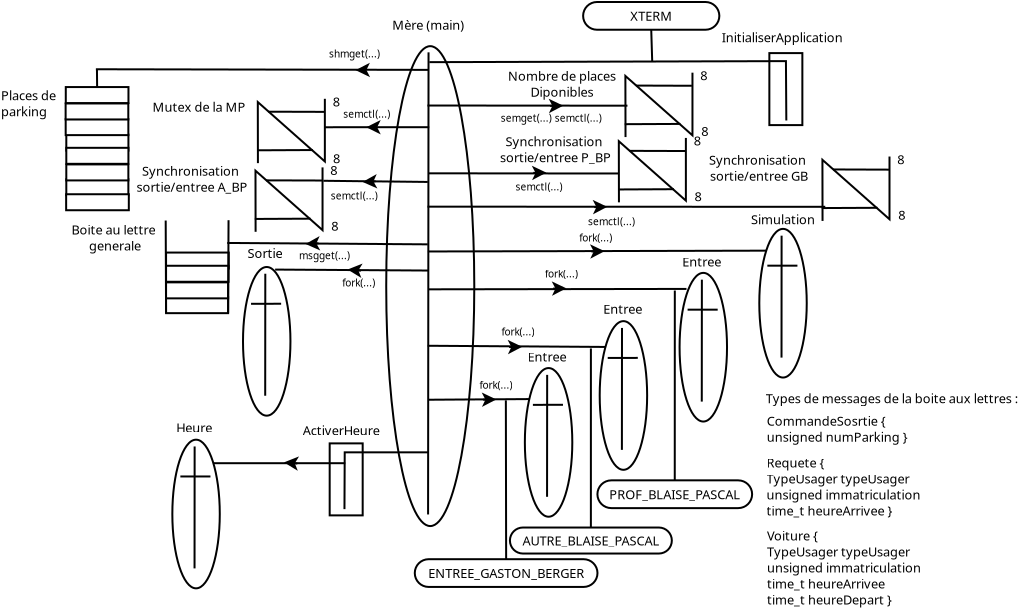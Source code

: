 <?xml version="1.0" encoding="UTF-8"?>
<dia:diagram xmlns:dia="http://www.lysator.liu.se/~alla/dia/">
  <dia:layer name="Arrière-plan" visible="true" active="true">
    <dia:object type="Standard - Ellipse" version="0" id="O0">
      <dia:attribute name="obj_pos">
        <dia:point val="-31.045,4.013"/>
      </dia:attribute>
      <dia:attribute name="obj_bb">
        <dia:rectangle val="-31.095,3.963;-26.592,28.058"/>
      </dia:attribute>
      <dia:attribute name="elem_corner">
        <dia:point val="-31.045,4.013"/>
      </dia:attribute>
      <dia:attribute name="elem_width">
        <dia:real val="4.403"/>
      </dia:attribute>
      <dia:attribute name="elem_height">
        <dia:real val="23.995"/>
      </dia:attribute>
    </dia:object>
    <dia:object type="Standard - Text" version="1" id="O1">
      <dia:attribute name="obj_pos">
        <dia:point val="-30.739,3.193"/>
      </dia:attribute>
      <dia:attribute name="obj_bb">
        <dia:rectangle val="-30.739,2.598;-26.849,3.345"/>
      </dia:attribute>
      <dia:attribute name="text">
        <dia:composite type="text">
          <dia:attribute name="string">
            <dia:string>#Mère (main)#</dia:string>
          </dia:attribute>
          <dia:attribute name="font">
            <dia:font family="sans" style="0" name="Helvetica"/>
          </dia:attribute>
          <dia:attribute name="height">
            <dia:real val="0.8"/>
          </dia:attribute>
          <dia:attribute name="pos">
            <dia:point val="-30.739,3.193"/>
          </dia:attribute>
          <dia:attribute name="color">
            <dia:color val="#000000"/>
          </dia:attribute>
          <dia:attribute name="alignment">
            <dia:enum val="0"/>
          </dia:attribute>
        </dia:composite>
      </dia:attribute>
      <dia:attribute name="valign">
        <dia:enum val="3"/>
      </dia:attribute>
    </dia:object>
    <dia:object type="Standard - Line" version="0" id="O2">
      <dia:attribute name="obj_pos">
        <dia:point val="-28.929,4.321"/>
      </dia:attribute>
      <dia:attribute name="obj_bb">
        <dia:rectangle val="-29.003,4.271;-28.879,27.48"/>
      </dia:attribute>
      <dia:attribute name="conn_endpoints">
        <dia:point val="-28.929,4.321"/>
        <dia:point val="-28.952,27.429"/>
      </dia:attribute>
      <dia:attribute name="numcp">
        <dia:int val="1"/>
      </dia:attribute>
    </dia:object>
    <dia:object type="Standard - Text" version="1" id="O3">
      <dia:attribute name="obj_pos">
        <dia:point val="15.168,8.527"/>
      </dia:attribute>
      <dia:attribute name="obj_bb">
        <dia:rectangle val="15.168,7.932;15.168,8.68"/>
      </dia:attribute>
      <dia:attribute name="text">
        <dia:composite type="text">
          <dia:attribute name="string">
            <dia:string>##</dia:string>
          </dia:attribute>
          <dia:attribute name="font">
            <dia:font family="sans" style="0" name="Helvetica"/>
          </dia:attribute>
          <dia:attribute name="height">
            <dia:real val="0.8"/>
          </dia:attribute>
          <dia:attribute name="pos">
            <dia:point val="15.168,8.527"/>
          </dia:attribute>
          <dia:attribute name="color">
            <dia:color val="#000000"/>
          </dia:attribute>
          <dia:attribute name="alignment">
            <dia:enum val="0"/>
          </dia:attribute>
        </dia:composite>
      </dia:attribute>
      <dia:attribute name="valign">
        <dia:enum val="3"/>
      </dia:attribute>
    </dia:object>
    <dia:object type="Standard - Text" version="1" id="O4">
      <dia:attribute name="obj_pos">
        <dia:point val="8.653,6.644"/>
      </dia:attribute>
      <dia:attribute name="obj_bb">
        <dia:rectangle val="8.653,6.049;8.653,6.797"/>
      </dia:attribute>
      <dia:attribute name="text">
        <dia:composite type="text">
          <dia:attribute name="string">
            <dia:string>##</dia:string>
          </dia:attribute>
          <dia:attribute name="font">
            <dia:font family="sans" style="0" name="Helvetica"/>
          </dia:attribute>
          <dia:attribute name="height">
            <dia:real val="0.8"/>
          </dia:attribute>
          <dia:attribute name="pos">
            <dia:point val="8.653,6.644"/>
          </dia:attribute>
          <dia:attribute name="color">
            <dia:color val="#000000"/>
          </dia:attribute>
          <dia:attribute name="alignment">
            <dia:enum val="0"/>
          </dia:attribute>
        </dia:composite>
      </dia:attribute>
      <dia:attribute name="valign">
        <dia:enum val="3"/>
      </dia:attribute>
    </dia:object>
    <dia:object type="Standard - Box" version="0" id="O5">
      <dia:attribute name="obj_pos">
        <dia:point val="-11.888,4.36"/>
      </dia:attribute>
      <dia:attribute name="obj_bb">
        <dia:rectangle val="-11.938,4.31;-10.188,8.01"/>
      </dia:attribute>
      <dia:attribute name="elem_corner">
        <dia:point val="-11.888,4.36"/>
      </dia:attribute>
      <dia:attribute name="elem_width">
        <dia:real val="1.65"/>
      </dia:attribute>
      <dia:attribute name="elem_height">
        <dia:real val="3.6"/>
      </dia:attribute>
      <dia:attribute name="show_background">
        <dia:boolean val="true"/>
      </dia:attribute>
    </dia:object>
    <dia:object type="Standard - Text" version="1" id="O6">
      <dia:attribute name="obj_pos">
        <dia:point val="-14.268,3.814"/>
      </dia:attribute>
      <dia:attribute name="obj_bb">
        <dia:rectangle val="-14.268,3.219;-7.753,3.966"/>
      </dia:attribute>
      <dia:attribute name="text">
        <dia:composite type="text">
          <dia:attribute name="string">
            <dia:string>#InitialiserApplication#</dia:string>
          </dia:attribute>
          <dia:attribute name="font">
            <dia:font family="sans" style="0" name="Helvetica"/>
          </dia:attribute>
          <dia:attribute name="height">
            <dia:real val="0.8"/>
          </dia:attribute>
          <dia:attribute name="pos">
            <dia:point val="-14.268,3.814"/>
          </dia:attribute>
          <dia:attribute name="color">
            <dia:color val="#000000"/>
          </dia:attribute>
          <dia:attribute name="alignment">
            <dia:enum val="0"/>
          </dia:attribute>
        </dia:composite>
      </dia:attribute>
      <dia:attribute name="valign">
        <dia:enum val="3"/>
      </dia:attribute>
    </dia:object>
    <dia:object type="Standard - Box" version="0" id="O7">
      <dia:attribute name="obj_pos">
        <dia:point val="-21.2,1.805"/>
      </dia:attribute>
      <dia:attribute name="obj_bb">
        <dia:rectangle val="-21.25,1.755;-14.339,3.242"/>
      </dia:attribute>
      <dia:attribute name="elem_corner">
        <dia:point val="-21.2,1.805"/>
      </dia:attribute>
      <dia:attribute name="elem_width">
        <dia:real val="6.811"/>
      </dia:attribute>
      <dia:attribute name="elem_height">
        <dia:real val="1.387"/>
      </dia:attribute>
      <dia:attribute name="border_width">
        <dia:real val="0.1"/>
      </dia:attribute>
      <dia:attribute name="show_background">
        <dia:boolean val="true"/>
      </dia:attribute>
      <dia:attribute name="corner_radius">
        <dia:real val="5"/>
      </dia:attribute>
    </dia:object>
    <dia:object type="Standard - Text" version="1" id="O8">
      <dia:attribute name="obj_pos">
        <dia:point val="-17.794,2.498"/>
      </dia:attribute>
      <dia:attribute name="obj_bb">
        <dia:rectangle val="-18.904,2.125;-16.684,2.872"/>
      </dia:attribute>
      <dia:attribute name="text">
        <dia:composite type="text">
          <dia:attribute name="string">
            <dia:string>#XTERM#</dia:string>
          </dia:attribute>
          <dia:attribute name="font">
            <dia:font family="sans" style="0" name="Helvetica"/>
          </dia:attribute>
          <dia:attribute name="height">
            <dia:real val="0.8"/>
          </dia:attribute>
          <dia:attribute name="pos">
            <dia:point val="-17.794,2.72"/>
          </dia:attribute>
          <dia:attribute name="color">
            <dia:color val="#000000"/>
          </dia:attribute>
          <dia:attribute name="alignment">
            <dia:enum val="1"/>
          </dia:attribute>
        </dia:composite>
      </dia:attribute>
      <dia:attribute name="valign">
        <dia:enum val="2"/>
      </dia:attribute>
      <dia:connections>
        <dia:connection handle="0" to="O7" connection="8"/>
      </dia:connections>
    </dia:object>
    <dia:object type="Standard - Line" version="0" id="O9">
      <dia:attribute name="obj_pos">
        <dia:point val="-17.794,3.192"/>
      </dia:attribute>
      <dia:attribute name="obj_bb">
        <dia:rectangle val="-17.846,3.141;-17.694,4.849"/>
      </dia:attribute>
      <dia:attribute name="conn_endpoints">
        <dia:point val="-17.794,3.192"/>
        <dia:point val="-17.745,4.798"/>
      </dia:attribute>
      <dia:attribute name="numcp">
        <dia:int val="1"/>
      </dia:attribute>
      <dia:connections>
        <dia:connection handle="0" to="O7" connection="6"/>
      </dia:connections>
    </dia:object>
    <dia:object type="Standard - PolyLine" version="0" id="O10">
      <dia:attribute name="obj_pos">
        <dia:point val="-28.888,4.813"/>
      </dia:attribute>
      <dia:attribute name="obj_bb">
        <dia:rectangle val="-28.938,4.711;-10.99,7.779"/>
      </dia:attribute>
      <dia:attribute name="poly_points">
        <dia:point val="-28.888,4.813"/>
        <dia:point val="-11.059,4.761"/>
        <dia:point val="-11.04,7.728"/>
      </dia:attribute>
    </dia:object>
    <dia:object type="Standard - Line" version="0" id="O11">
      <dia:attribute name="obj_pos">
        <dia:point val="-28.944,5.198"/>
      </dia:attribute>
      <dia:attribute name="obj_bb">
        <dia:rectangle val="-45.612,5.118;-28.894,5.248"/>
      </dia:attribute>
      <dia:attribute name="conn_endpoints">
        <dia:point val="-28.944,5.198"/>
        <dia:point val="-45.562,5.168"/>
      </dia:attribute>
      <dia:attribute name="numcp">
        <dia:int val="1"/>
      </dia:attribute>
    </dia:object>
    <dia:object type="Standard - Text" version="1" id="O12">
      <dia:attribute name="obj_pos">
        <dia:point val="-12.011,28.734"/>
      </dia:attribute>
      <dia:attribute name="obj_bb">
        <dia:rectangle val="-12.011,28.139;-3.816,32.087"/>
      </dia:attribute>
      <dia:attribute name="text">
        <dia:composite type="text">
          <dia:attribute name="string">
            <dia:string>#Voiture {
TypeUsager typeUsager
unsigned immatriculation
time_t heureArrivee
time_t heureDepart }#</dia:string>
          </dia:attribute>
          <dia:attribute name="font">
            <dia:font family="sans" style="0" name="Helvetica"/>
          </dia:attribute>
          <dia:attribute name="height">
            <dia:real val="0.8"/>
          </dia:attribute>
          <dia:attribute name="pos">
            <dia:point val="-12.011,28.734"/>
          </dia:attribute>
          <dia:attribute name="color">
            <dia:color val="#000000"/>
          </dia:attribute>
          <dia:attribute name="alignment">
            <dia:enum val="0"/>
          </dia:attribute>
        </dia:composite>
      </dia:attribute>
      <dia:attribute name="valign">
        <dia:enum val="3"/>
      </dia:attribute>
    </dia:object>
    <dia:object type="Standard - Line" version="0" id="O13">
      <dia:attribute name="obj_pos">
        <dia:point val="-32.05,5.206"/>
      </dia:attribute>
      <dia:attribute name="obj_bb">
        <dia:rectangle val="-32.691,4.843;-31.963,5.566"/>
      </dia:attribute>
      <dia:attribute name="conn_endpoints">
        <dia:point val="-32.05,5.206"/>
        <dia:point val="-32.579,5.213"/>
      </dia:attribute>
      <dia:attribute name="numcp">
        <dia:int val="1"/>
      </dia:attribute>
      <dia:attribute name="end_arrow">
        <dia:enum val="22"/>
      </dia:attribute>
      <dia:attribute name="end_arrow_length">
        <dia:real val="0.5"/>
      </dia:attribute>
      <dia:attribute name="end_arrow_width">
        <dia:real val="0.5"/>
      </dia:attribute>
    </dia:object>
    <dia:object type="Standard - Text" version="1" id="O14">
      <dia:attribute name="obj_pos">
        <dia:point val="-12.014,22.989"/>
      </dia:attribute>
      <dia:attribute name="obj_bb">
        <dia:rectangle val="-12.014,22.395;-4.461,23.942"/>
      </dia:attribute>
      <dia:attribute name="text">
        <dia:composite type="text">
          <dia:attribute name="string">
            <dia:string>#CommandeSosrtie {
unsigned numParking }#</dia:string>
          </dia:attribute>
          <dia:attribute name="font">
            <dia:font family="sans" style="0" name="Helvetica"/>
          </dia:attribute>
          <dia:attribute name="height">
            <dia:real val="0.8"/>
          </dia:attribute>
          <dia:attribute name="pos">
            <dia:point val="-12.014,22.989"/>
          </dia:attribute>
          <dia:attribute name="color">
            <dia:color val="#000000"/>
          </dia:attribute>
          <dia:attribute name="alignment">
            <dia:enum val="0"/>
          </dia:attribute>
        </dia:composite>
      </dia:attribute>
      <dia:attribute name="valign">
        <dia:enum val="3"/>
      </dia:attribute>
    </dia:object>
    <dia:object type="Standard - Text" version="1" id="O15">
      <dia:attribute name="obj_pos">
        <dia:point val="-12.031,25.081"/>
      </dia:attribute>
      <dia:attribute name="obj_bb">
        <dia:rectangle val="-12.031,24.486;-3.836,27.633"/>
      </dia:attribute>
      <dia:attribute name="text">
        <dia:composite type="text">
          <dia:attribute name="string">
            <dia:string>#Requete {
TypeUsager typeUsager
unsigned immatriculation
time_t heureArrivee }#</dia:string>
          </dia:attribute>
          <dia:attribute name="font">
            <dia:font family="sans" style="0" name="Helvetica"/>
          </dia:attribute>
          <dia:attribute name="height">
            <dia:real val="0.8"/>
          </dia:attribute>
          <dia:attribute name="pos">
            <dia:point val="-12.031,25.081"/>
          </dia:attribute>
          <dia:attribute name="color">
            <dia:color val="#000000"/>
          </dia:attribute>
          <dia:attribute name="alignment">
            <dia:enum val="0"/>
          </dia:attribute>
        </dia:composite>
      </dia:attribute>
      <dia:attribute name="valign">
        <dia:enum val="3"/>
      </dia:attribute>
    </dia:object>
    <dia:group>
      <dia:object type="Standard - PolyLine" version="0" id="O16">
        <dia:attribute name="obj_pos">
          <dia:point val="-19.08,8.557"/>
        </dia:attribute>
        <dia:attribute name="obj_bb">
          <dia:rectangle val="-19.137,5.288;-15.683,8.607"/>
        </dia:attribute>
        <dia:attribute name="poly_points">
          <dia:point val="-19.08,8.557"/>
          <dia:point val="-19.087,5.502"/>
          <dia:point val="-15.733,8.474"/>
          <dia:point val="-15.733,5.338"/>
        </dia:attribute>
      </dia:object>
      <dia:object type="Standard - Line" version="0" id="O17">
        <dia:attribute name="obj_pos">
          <dia:point val="-19.119,7.914"/>
        </dia:attribute>
        <dia:attribute name="obj_bb">
          <dia:rectangle val="-19.169,7.851;-16.283,7.964"/>
        </dia:attribute>
        <dia:attribute name="conn_endpoints">
          <dia:point val="-19.119,7.914"/>
          <dia:point val="-16.333,7.901"/>
        </dia:attribute>
        <dia:attribute name="numcp">
          <dia:int val="1"/>
        </dia:attribute>
      </dia:object>
      <dia:object type="Standard - Line" version="0" id="O18">
        <dia:attribute name="obj_pos">
          <dia:point val="-18.558,5.984"/>
        </dia:attribute>
        <dia:attribute name="obj_bb">
          <dia:rectangle val="-18.608,5.934;-15.71,6.043"/>
        </dia:attribute>
        <dia:attribute name="conn_endpoints">
          <dia:point val="-18.558,5.984"/>
          <dia:point val="-15.761,5.993"/>
        </dia:attribute>
        <dia:attribute name="numcp">
          <dia:int val="1"/>
        </dia:attribute>
      </dia:object>
      <dia:object type="Standard - Text" version="1" id="O19">
        <dia:attribute name="obj_pos">
          <dia:point val="-15.297,8.501"/>
        </dia:attribute>
        <dia:attribute name="obj_bb">
          <dia:rectangle val="-15.297,7.906;-14.889,8.653"/>
        </dia:attribute>
        <dia:attribute name="text">
          <dia:composite type="text">
            <dia:attribute name="string">
              <dia:string>#8#</dia:string>
            </dia:attribute>
            <dia:attribute name="font">
              <dia:font family="sans" style="0" name="Helvetica"/>
            </dia:attribute>
            <dia:attribute name="height">
              <dia:real val="0.8"/>
            </dia:attribute>
            <dia:attribute name="pos">
              <dia:point val="-15.297,8.501"/>
            </dia:attribute>
            <dia:attribute name="color">
              <dia:color val="#000000"/>
            </dia:attribute>
            <dia:attribute name="alignment">
              <dia:enum val="0"/>
            </dia:attribute>
          </dia:composite>
        </dia:attribute>
        <dia:attribute name="valign">
          <dia:enum val="3"/>
        </dia:attribute>
      </dia:object>
      <dia:object type="Standard - Text" version="1" id="O20">
        <dia:attribute name="obj_pos">
          <dia:point val="-15.344,5.721"/>
        </dia:attribute>
        <dia:attribute name="obj_bb">
          <dia:rectangle val="-15.344,5.126;-14.936,5.873"/>
        </dia:attribute>
        <dia:attribute name="text">
          <dia:composite type="text">
            <dia:attribute name="string">
              <dia:string>#8#</dia:string>
            </dia:attribute>
            <dia:attribute name="font">
              <dia:font family="sans" style="0" name="Helvetica"/>
            </dia:attribute>
            <dia:attribute name="height">
              <dia:real val="0.8"/>
            </dia:attribute>
            <dia:attribute name="pos">
              <dia:point val="-15.344,5.721"/>
            </dia:attribute>
            <dia:attribute name="color">
              <dia:color val="#000000"/>
            </dia:attribute>
            <dia:attribute name="alignment">
              <dia:enum val="0"/>
            </dia:attribute>
          </dia:composite>
        </dia:attribute>
        <dia:attribute name="valign">
          <dia:enum val="3"/>
        </dia:attribute>
      </dia:object>
      <dia:object type="Standard - Text" version="1" id="O21">
        <dia:attribute name="obj_pos">
          <dia:point val="-22.258,5.901"/>
        </dia:attribute>
        <dia:attribute name="obj_bb">
          <dia:rectangle val="-25.163,5.127;-19.353,6.674"/>
        </dia:attribute>
        <dia:attribute name="text">
          <dia:composite type="text">
            <dia:attribute name="string">
              <dia:string>#Nombre de places
Diponibles#</dia:string>
            </dia:attribute>
            <dia:attribute name="font">
              <dia:font family="sans" style="0" name="Helvetica"/>
            </dia:attribute>
            <dia:attribute name="height">
              <dia:real val="0.8"/>
            </dia:attribute>
            <dia:attribute name="pos">
              <dia:point val="-22.258,5.722"/>
            </dia:attribute>
            <dia:attribute name="color">
              <dia:color val="#000000"/>
            </dia:attribute>
            <dia:attribute name="alignment">
              <dia:enum val="1"/>
            </dia:attribute>
          </dia:composite>
        </dia:attribute>
        <dia:attribute name="valign">
          <dia:enum val="2"/>
        </dia:attribute>
      </dia:object>
      <dia:object type="Standard - Text" version="1" id="O22">
        <dia:attribute name="obj_pos">
          <dia:point val="-21.482,7.082"/>
        </dia:attribute>
        <dia:attribute name="obj_bb">
          <dia:rectangle val="-21.482,6.487;-21.482,7.234"/>
        </dia:attribute>
        <dia:attribute name="text">
          <dia:composite type="text">
            <dia:attribute name="string">
              <dia:string>##</dia:string>
            </dia:attribute>
            <dia:attribute name="font">
              <dia:font family="sans" style="0" name="Helvetica"/>
            </dia:attribute>
            <dia:attribute name="height">
              <dia:real val="0.8"/>
            </dia:attribute>
            <dia:attribute name="pos">
              <dia:point val="-21.482,7.082"/>
            </dia:attribute>
            <dia:attribute name="color">
              <dia:color val="#000000"/>
            </dia:attribute>
            <dia:attribute name="alignment">
              <dia:enum val="0"/>
            </dia:attribute>
          </dia:composite>
        </dia:attribute>
        <dia:attribute name="valign">
          <dia:enum val="3"/>
        </dia:attribute>
      </dia:object>
    </dia:group>
    <dia:object type="Standard - Line" version="0" id="O23">
      <dia:attribute name="obj_pos">
        <dia:point val="-18.984,6.989"/>
      </dia:attribute>
      <dia:attribute name="obj_bb">
        <dia:rectangle val="-29.034,6.931;-18.934,7.039"/>
      </dia:attribute>
      <dia:attribute name="conn_endpoints">
        <dia:point val="-18.984,6.989"/>
        <dia:point val="-28.984,6.981"/>
      </dia:attribute>
      <dia:attribute name="numcp">
        <dia:int val="1"/>
      </dia:attribute>
    </dia:object>
    <dia:object type="Standard - Line" version="0" id="O24">
      <dia:attribute name="obj_pos">
        <dia:point val="-22.849,7.001"/>
      </dia:attribute>
      <dia:attribute name="obj_bb">
        <dia:rectangle val="-22.9,6.639;-22.082,7.362"/>
      </dia:attribute>
      <dia:attribute name="conn_endpoints">
        <dia:point val="-22.849,7.001"/>
        <dia:point val="-22.194,6.989"/>
      </dia:attribute>
      <dia:attribute name="numcp">
        <dia:int val="1"/>
      </dia:attribute>
      <dia:attribute name="end_arrow">
        <dia:enum val="22"/>
      </dia:attribute>
      <dia:attribute name="end_arrow_length">
        <dia:real val="0.5"/>
      </dia:attribute>
      <dia:attribute name="end_arrow_width">
        <dia:real val="0.5"/>
      </dia:attribute>
    </dia:object>
    <dia:object type="Standard - Line" version="0" id="O25">
      <dia:attribute name="obj_pos">
        <dia:point val="-31.523,8.066"/>
      </dia:attribute>
      <dia:attribute name="obj_bb">
        <dia:rectangle val="-32.154,7.704;-31.43,8.427"/>
      </dia:attribute>
      <dia:attribute name="conn_endpoints">
        <dia:point val="-31.523,8.066"/>
        <dia:point val="-32.042,8.067"/>
      </dia:attribute>
      <dia:attribute name="numcp">
        <dia:int val="1"/>
      </dia:attribute>
      <dia:attribute name="end_arrow">
        <dia:enum val="22"/>
      </dia:attribute>
      <dia:attribute name="end_arrow_length">
        <dia:real val="0.5"/>
      </dia:attribute>
      <dia:attribute name="end_arrow_width">
        <dia:real val="0.5"/>
      </dia:attribute>
      <dia:connections>
        <dia:connection handle="0" to="O49" connection="0"/>
      </dia:connections>
    </dia:object>
    <dia:group>
      <dia:object type="Standard - PolyLine" version="0" id="O26">
        <dia:attribute name="obj_pos">
          <dia:point val="-37.576,13.296"/>
        </dia:attribute>
        <dia:attribute name="obj_bb">
          <dia:rectangle val="-37.632,10.027;-34.179,13.346"/>
        </dia:attribute>
        <dia:attribute name="poly_points">
          <dia:point val="-37.576,13.296"/>
          <dia:point val="-37.582,10.24"/>
          <dia:point val="-34.229,13.212"/>
          <dia:point val="-34.229,10.076"/>
        </dia:attribute>
      </dia:object>
      <dia:object type="Standard - Line" version="0" id="O27">
        <dia:attribute name="obj_pos">
          <dia:point val="-37.615,12.652"/>
        </dia:attribute>
        <dia:attribute name="obj_bb">
          <dia:rectangle val="-37.665,12.589;-34.778,12.702"/>
        </dia:attribute>
        <dia:attribute name="conn_endpoints">
          <dia:point val="-37.615,12.652"/>
          <dia:point val="-34.829,12.639"/>
        </dia:attribute>
        <dia:attribute name="numcp">
          <dia:int val="1"/>
        </dia:attribute>
      </dia:object>
      <dia:object type="Standard - Line" version="0" id="O28">
        <dia:attribute name="obj_pos">
          <dia:point val="-37.054,10.723"/>
        </dia:attribute>
        <dia:attribute name="obj_bb">
          <dia:rectangle val="-37.104,10.672;-34.206,10.781"/>
        </dia:attribute>
        <dia:attribute name="conn_endpoints">
          <dia:point val="-37.054,10.723"/>
          <dia:point val="-34.256,10.731"/>
        </dia:attribute>
        <dia:attribute name="numcp">
          <dia:int val="1"/>
        </dia:attribute>
      </dia:object>
      <dia:object type="Standard - Text" version="1" id="O29">
        <dia:attribute name="obj_pos">
          <dia:point val="-33.793,13.239"/>
        </dia:attribute>
        <dia:attribute name="obj_bb">
          <dia:rectangle val="-33.793,12.644;-33.385,13.391"/>
        </dia:attribute>
        <dia:attribute name="text">
          <dia:composite type="text">
            <dia:attribute name="string">
              <dia:string>#8#</dia:string>
            </dia:attribute>
            <dia:attribute name="font">
              <dia:font family="sans" style="0" name="Helvetica"/>
            </dia:attribute>
            <dia:attribute name="height">
              <dia:real val="0.8"/>
            </dia:attribute>
            <dia:attribute name="pos">
              <dia:point val="-33.793,13.239"/>
            </dia:attribute>
            <dia:attribute name="color">
              <dia:color val="#000000"/>
            </dia:attribute>
            <dia:attribute name="alignment">
              <dia:enum val="0"/>
            </dia:attribute>
          </dia:composite>
        </dia:attribute>
        <dia:attribute name="valign">
          <dia:enum val="3"/>
        </dia:attribute>
      </dia:object>
      <dia:object type="Standard - Text" version="1" id="O30">
        <dia:attribute name="obj_pos">
          <dia:point val="-33.839,10.459"/>
        </dia:attribute>
        <dia:attribute name="obj_bb">
          <dia:rectangle val="-33.839,9.864;-33.432,10.611"/>
        </dia:attribute>
        <dia:attribute name="text">
          <dia:composite type="text">
            <dia:attribute name="string">
              <dia:string>#8#</dia:string>
            </dia:attribute>
            <dia:attribute name="font">
              <dia:font family="sans" style="0" name="Helvetica"/>
            </dia:attribute>
            <dia:attribute name="height">
              <dia:real val="0.8"/>
            </dia:attribute>
            <dia:attribute name="pos">
              <dia:point val="-33.839,10.459"/>
            </dia:attribute>
            <dia:attribute name="color">
              <dia:color val="#000000"/>
            </dia:attribute>
            <dia:attribute name="alignment">
              <dia:enum val="0"/>
            </dia:attribute>
          </dia:composite>
        </dia:attribute>
        <dia:attribute name="valign">
          <dia:enum val="3"/>
        </dia:attribute>
      </dia:object>
      <dia:object type="Standard - Text" version="1" id="O31">
        <dia:attribute name="obj_pos">
          <dia:point val="-40.754,10.639"/>
        </dia:attribute>
        <dia:attribute name="obj_bb">
          <dia:rectangle val="-43.702,9.865;-37.805,11.412"/>
        </dia:attribute>
        <dia:attribute name="text">
          <dia:composite type="text">
            <dia:attribute name="string">
              <dia:string>#Synchronisation 
sortie/entree A_BP#</dia:string>
            </dia:attribute>
            <dia:attribute name="font">
              <dia:font family="sans" style="0" name="Helvetica"/>
            </dia:attribute>
            <dia:attribute name="height">
              <dia:real val="0.8"/>
            </dia:attribute>
            <dia:attribute name="pos">
              <dia:point val="-40.754,10.46"/>
            </dia:attribute>
            <dia:attribute name="color">
              <dia:color val="#000000"/>
            </dia:attribute>
            <dia:attribute name="alignment">
              <dia:enum val="1"/>
            </dia:attribute>
          </dia:composite>
        </dia:attribute>
        <dia:attribute name="valign">
          <dia:enum val="2"/>
        </dia:attribute>
      </dia:object>
      <dia:object type="Standard - Text" version="1" id="O32">
        <dia:attribute name="obj_pos">
          <dia:point val="-39.977,11.82"/>
        </dia:attribute>
        <dia:attribute name="obj_bb">
          <dia:rectangle val="-39.977,11.225;-39.977,11.973"/>
        </dia:attribute>
        <dia:attribute name="text">
          <dia:composite type="text">
            <dia:attribute name="string">
              <dia:string>##</dia:string>
            </dia:attribute>
            <dia:attribute name="font">
              <dia:font family="sans" style="0" name="Helvetica"/>
            </dia:attribute>
            <dia:attribute name="height">
              <dia:real val="0.8"/>
            </dia:attribute>
            <dia:attribute name="pos">
              <dia:point val="-39.977,11.82"/>
            </dia:attribute>
            <dia:attribute name="color">
              <dia:color val="#000000"/>
            </dia:attribute>
            <dia:attribute name="alignment">
              <dia:enum val="0"/>
            </dia:attribute>
          </dia:composite>
        </dia:attribute>
        <dia:attribute name="valign">
          <dia:enum val="3"/>
        </dia:attribute>
      </dia:object>
    </dia:group>
    <dia:group>
      <dia:object type="Standard - PolyLine" version="0" id="O33">
        <dia:attribute name="obj_pos">
          <dia:point val="-9.229,12.751"/>
        </dia:attribute>
        <dia:attribute name="obj_bb">
          <dia:rectangle val="-9.285,9.482;-5.831,12.802"/>
        </dia:attribute>
        <dia:attribute name="poly_points">
          <dia:point val="-9.229,12.751"/>
          <dia:point val="-9.235,9.696"/>
          <dia:point val="-5.881,12.668"/>
          <dia:point val="-5.881,9.532"/>
        </dia:attribute>
      </dia:object>
      <dia:object type="Standard - Line" version="0" id="O34">
        <dia:attribute name="obj_pos">
          <dia:point val="-9.267,12.108"/>
        </dia:attribute>
        <dia:attribute name="obj_bb">
          <dia:rectangle val="-9.318,12.045;-6.431,12.158"/>
        </dia:attribute>
        <dia:attribute name="conn_endpoints">
          <dia:point val="-9.267,12.108"/>
          <dia:point val="-6.481,12.095"/>
        </dia:attribute>
        <dia:attribute name="numcp">
          <dia:int val="1"/>
        </dia:attribute>
      </dia:object>
      <dia:object type="Standard - Line" version="0" id="O35">
        <dia:attribute name="obj_pos">
          <dia:point val="-8.706,10.178"/>
        </dia:attribute>
        <dia:attribute name="obj_bb">
          <dia:rectangle val="-8.756,10.128;-5.859,10.237"/>
        </dia:attribute>
        <dia:attribute name="conn_endpoints">
          <dia:point val="-8.706,10.178"/>
          <dia:point val="-5.909,10.187"/>
        </dia:attribute>
        <dia:attribute name="numcp">
          <dia:int val="1"/>
        </dia:attribute>
      </dia:object>
      <dia:object type="Standard - Text" version="1" id="O36">
        <dia:attribute name="obj_pos">
          <dia:point val="-5.445,12.695"/>
        </dia:attribute>
        <dia:attribute name="obj_bb">
          <dia:rectangle val="-5.445,12.1;-5.038,12.847"/>
        </dia:attribute>
        <dia:attribute name="text">
          <dia:composite type="text">
            <dia:attribute name="string">
              <dia:string>#8#</dia:string>
            </dia:attribute>
            <dia:attribute name="font">
              <dia:font family="sans" style="0" name="Helvetica"/>
            </dia:attribute>
            <dia:attribute name="height">
              <dia:real val="0.8"/>
            </dia:attribute>
            <dia:attribute name="pos">
              <dia:point val="-5.445,12.695"/>
            </dia:attribute>
            <dia:attribute name="color">
              <dia:color val="#000000"/>
            </dia:attribute>
            <dia:attribute name="alignment">
              <dia:enum val="0"/>
            </dia:attribute>
          </dia:composite>
        </dia:attribute>
        <dia:attribute name="valign">
          <dia:enum val="3"/>
        </dia:attribute>
      </dia:object>
      <dia:object type="Standard - Text" version="1" id="O37">
        <dia:attribute name="obj_pos">
          <dia:point val="-5.492,9.915"/>
        </dia:attribute>
        <dia:attribute name="obj_bb">
          <dia:rectangle val="-5.492,9.32;-5.085,10.067"/>
        </dia:attribute>
        <dia:attribute name="text">
          <dia:composite type="text">
            <dia:attribute name="string">
              <dia:string>#8#</dia:string>
            </dia:attribute>
            <dia:attribute name="font">
              <dia:font family="sans" style="0" name="Helvetica"/>
            </dia:attribute>
            <dia:attribute name="height">
              <dia:real val="0.8"/>
            </dia:attribute>
            <dia:attribute name="pos">
              <dia:point val="-5.492,9.915"/>
            </dia:attribute>
            <dia:attribute name="color">
              <dia:color val="#000000"/>
            </dia:attribute>
            <dia:attribute name="alignment">
              <dia:enum val="0"/>
            </dia:attribute>
          </dia:composite>
        </dia:attribute>
        <dia:attribute name="valign">
          <dia:enum val="3"/>
        </dia:attribute>
      </dia:object>
      <dia:object type="Standard - Text" version="1" id="O38">
        <dia:attribute name="obj_pos">
          <dia:point val="-12.406,10.095"/>
        </dia:attribute>
        <dia:attribute name="obj_bb">
          <dia:rectangle val="-15.069,9.321;-9.744,10.868"/>
        </dia:attribute>
        <dia:attribute name="text">
          <dia:composite type="text">
            <dia:attribute name="string">
              <dia:string>#Synchronisation 
sortie/entree GB#</dia:string>
            </dia:attribute>
            <dia:attribute name="font">
              <dia:font family="sans" style="0" name="Helvetica"/>
            </dia:attribute>
            <dia:attribute name="height">
              <dia:real val="0.8"/>
            </dia:attribute>
            <dia:attribute name="pos">
              <dia:point val="-12.406,9.916"/>
            </dia:attribute>
            <dia:attribute name="color">
              <dia:color val="#000000"/>
            </dia:attribute>
            <dia:attribute name="alignment">
              <dia:enum val="1"/>
            </dia:attribute>
          </dia:composite>
        </dia:attribute>
        <dia:attribute name="valign">
          <dia:enum val="2"/>
        </dia:attribute>
      </dia:object>
      <dia:object type="Standard - Text" version="1" id="O39">
        <dia:attribute name="obj_pos">
          <dia:point val="-11.63,11.276"/>
        </dia:attribute>
        <dia:attribute name="obj_bb">
          <dia:rectangle val="-11.63,10.681;-11.63,11.428"/>
        </dia:attribute>
        <dia:attribute name="text">
          <dia:composite type="text">
            <dia:attribute name="string">
              <dia:string>##</dia:string>
            </dia:attribute>
            <dia:attribute name="font">
              <dia:font family="sans" style="0" name="Helvetica"/>
            </dia:attribute>
            <dia:attribute name="height">
              <dia:real val="0.8"/>
            </dia:attribute>
            <dia:attribute name="pos">
              <dia:point val="-11.63,11.276"/>
            </dia:attribute>
            <dia:attribute name="color">
              <dia:color val="#000000"/>
            </dia:attribute>
            <dia:attribute name="alignment">
              <dia:enum val="0"/>
            </dia:attribute>
          </dia:composite>
        </dia:attribute>
        <dia:attribute name="valign">
          <dia:enum val="3"/>
        </dia:attribute>
      </dia:object>
    </dia:group>
    <dia:group>
      <dia:object type="Standard - PolyLine" version="0" id="O40">
        <dia:attribute name="obj_pos">
          <dia:point val="-19.409,11.821"/>
        </dia:attribute>
        <dia:attribute name="obj_bb">
          <dia:rectangle val="-19.465,8.552;-16.012,11.871"/>
        </dia:attribute>
        <dia:attribute name="poly_points">
          <dia:point val="-19.409,11.821"/>
          <dia:point val="-19.415,8.766"/>
          <dia:point val="-16.062,11.737"/>
          <dia:point val="-16.062,8.602"/>
        </dia:attribute>
      </dia:object>
      <dia:object type="Standard - Line" version="0" id="O41">
        <dia:attribute name="obj_pos">
          <dia:point val="-19.448,11.178"/>
        </dia:attribute>
        <dia:attribute name="obj_bb">
          <dia:rectangle val="-19.498,11.114;-16.612,11.228"/>
        </dia:attribute>
        <dia:attribute name="conn_endpoints">
          <dia:point val="-19.448,11.178"/>
          <dia:point val="-16.662,11.165"/>
        </dia:attribute>
        <dia:attribute name="numcp">
          <dia:int val="1"/>
        </dia:attribute>
      </dia:object>
      <dia:object type="Standard - Line" version="0" id="O42">
        <dia:attribute name="obj_pos">
          <dia:point val="-18.887,9.248"/>
        </dia:attribute>
        <dia:attribute name="obj_bb">
          <dia:rectangle val="-18.937,9.198;-16.039,9.306"/>
        </dia:attribute>
        <dia:attribute name="conn_endpoints">
          <dia:point val="-18.887,9.248"/>
          <dia:point val="-16.089,9.256"/>
        </dia:attribute>
        <dia:attribute name="numcp">
          <dia:int val="1"/>
        </dia:attribute>
      </dia:object>
      <dia:object type="Standard - Text" version="1" id="O43">
        <dia:attribute name="obj_pos">
          <dia:point val="-15.626,11.764"/>
        </dia:attribute>
        <dia:attribute name="obj_bb">
          <dia:rectangle val="-15.626,11.169;-15.218,11.917"/>
        </dia:attribute>
        <dia:attribute name="text">
          <dia:composite type="text">
            <dia:attribute name="string">
              <dia:string>#8#</dia:string>
            </dia:attribute>
            <dia:attribute name="font">
              <dia:font family="sans" style="0" name="Helvetica"/>
            </dia:attribute>
            <dia:attribute name="height">
              <dia:real val="0.8"/>
            </dia:attribute>
            <dia:attribute name="pos">
              <dia:point val="-15.626,11.764"/>
            </dia:attribute>
            <dia:attribute name="color">
              <dia:color val="#000000"/>
            </dia:attribute>
            <dia:attribute name="alignment">
              <dia:enum val="0"/>
            </dia:attribute>
          </dia:composite>
        </dia:attribute>
        <dia:attribute name="valign">
          <dia:enum val="3"/>
        </dia:attribute>
      </dia:object>
      <dia:object type="Standard - Text" version="1" id="O44">
        <dia:attribute name="obj_pos">
          <dia:point val="-15.673,8.984"/>
        </dia:attribute>
        <dia:attribute name="obj_bb">
          <dia:rectangle val="-15.673,8.389;-15.265,9.137"/>
        </dia:attribute>
        <dia:attribute name="text">
          <dia:composite type="text">
            <dia:attribute name="string">
              <dia:string>#8#</dia:string>
            </dia:attribute>
            <dia:attribute name="font">
              <dia:font family="sans" style="0" name="Helvetica"/>
            </dia:attribute>
            <dia:attribute name="height">
              <dia:real val="0.8"/>
            </dia:attribute>
            <dia:attribute name="pos">
              <dia:point val="-15.673,8.984"/>
            </dia:attribute>
            <dia:attribute name="color">
              <dia:color val="#000000"/>
            </dia:attribute>
            <dia:attribute name="alignment">
              <dia:enum val="0"/>
            </dia:attribute>
          </dia:composite>
        </dia:attribute>
        <dia:attribute name="valign">
          <dia:enum val="3"/>
        </dia:attribute>
      </dia:object>
      <dia:object type="Standard - Text" version="1" id="O45">
        <dia:attribute name="obj_pos">
          <dia:point val="-22.587,9.164"/>
        </dia:attribute>
        <dia:attribute name="obj_bb">
          <dia:rectangle val="-25.509,8.391;-19.664,9.938"/>
        </dia:attribute>
        <dia:attribute name="text">
          <dia:composite type="text">
            <dia:attribute name="string">
              <dia:string>#Synchronisation 
sortie/entree P_BP#</dia:string>
            </dia:attribute>
            <dia:attribute name="font">
              <dia:font family="sans" style="0" name="Helvetica"/>
            </dia:attribute>
            <dia:attribute name="height">
              <dia:real val="0.8"/>
            </dia:attribute>
            <dia:attribute name="pos">
              <dia:point val="-22.587,8.986"/>
            </dia:attribute>
            <dia:attribute name="color">
              <dia:color val="#000000"/>
            </dia:attribute>
            <dia:attribute name="alignment">
              <dia:enum val="1"/>
            </dia:attribute>
          </dia:composite>
        </dia:attribute>
        <dia:attribute name="valign">
          <dia:enum val="2"/>
        </dia:attribute>
      </dia:object>
      <dia:object type="Standard - Text" version="1" id="O46">
        <dia:attribute name="obj_pos">
          <dia:point val="-21.811,10.345"/>
        </dia:attribute>
        <dia:attribute name="obj_bb">
          <dia:rectangle val="-21.811,9.75;-21.811,10.498"/>
        </dia:attribute>
        <dia:attribute name="text">
          <dia:composite type="text">
            <dia:attribute name="string">
              <dia:string>##</dia:string>
            </dia:attribute>
            <dia:attribute name="font">
              <dia:font family="sans" style="0" name="Helvetica"/>
            </dia:attribute>
            <dia:attribute name="height">
              <dia:real val="0.8"/>
            </dia:attribute>
            <dia:attribute name="pos">
              <dia:point val="-21.811,10.345"/>
            </dia:attribute>
            <dia:attribute name="color">
              <dia:color val="#000000"/>
            </dia:attribute>
            <dia:attribute name="alignment">
              <dia:enum val="0"/>
            </dia:attribute>
          </dia:composite>
        </dia:attribute>
        <dia:attribute name="valign">
          <dia:enum val="3"/>
        </dia:attribute>
      </dia:object>
    </dia:group>
    <dia:object type="Standard - Line" version="0" id="O47">
      <dia:attribute name="obj_pos">
        <dia:point val="-19.423,10.38"/>
      </dia:attribute>
      <dia:attribute name="obj_bb">
        <dia:rectangle val="-28.987,10.321;-19.373,10.43"/>
      </dia:attribute>
      <dia:attribute name="conn_endpoints">
        <dia:point val="-19.423,10.38"/>
        <dia:point val="-28.937,10.371"/>
      </dia:attribute>
      <dia:attribute name="numcp">
        <dia:int val="1"/>
      </dia:attribute>
    </dia:object>
    <dia:object type="Standard - Line" version="0" id="O48">
      <dia:attribute name="obj_pos">
        <dia:point val="-23.692,10.35"/>
      </dia:attribute>
      <dia:attribute name="obj_bb">
        <dia:rectangle val="-23.743,9.988;-22.925,10.711"/>
      </dia:attribute>
      <dia:attribute name="conn_endpoints">
        <dia:point val="-23.692,10.35"/>
        <dia:point val="-23.037,10.337"/>
      </dia:attribute>
      <dia:attribute name="numcp">
        <dia:int val="1"/>
      </dia:attribute>
      <dia:attribute name="end_arrow">
        <dia:enum val="22"/>
      </dia:attribute>
      <dia:attribute name="end_arrow_length">
        <dia:real val="0.5"/>
      </dia:attribute>
      <dia:attribute name="end_arrow_width">
        <dia:real val="0.5"/>
      </dia:attribute>
    </dia:object>
    <dia:object type="Standard - Line" version="0" id="O49">
      <dia:attribute name="obj_pos">
        <dia:point val="-28.895,8.064"/>
      </dia:attribute>
      <dia:attribute name="obj_bb">
        <dia:rectangle val="-34.202,8.014;-28.845,8.117"/>
      </dia:attribute>
      <dia:attribute name="conn_endpoints">
        <dia:point val="-28.895,8.064"/>
        <dia:point val="-34.151,8.067"/>
      </dia:attribute>
      <dia:attribute name="numcp">
        <dia:int val="1"/>
      </dia:attribute>
    </dia:object>
    <dia:group>
      <dia:object type="Standard - PolyLine" version="0" id="O50">
        <dia:attribute name="obj_pos">
          <dia:point val="-37.46,9.863"/>
        </dia:attribute>
        <dia:attribute name="obj_bb">
          <dia:rectangle val="-37.516,6.594;-34.063,9.913"/>
        </dia:attribute>
        <dia:attribute name="poly_points">
          <dia:point val="-37.46,9.863"/>
          <dia:point val="-37.466,6.808"/>
          <dia:point val="-34.113,9.779"/>
          <dia:point val="-34.113,6.644"/>
        </dia:attribute>
      </dia:object>
      <dia:object type="Standard - Line" version="0" id="O51">
        <dia:attribute name="obj_pos">
          <dia:point val="-37.498,9.22"/>
        </dia:attribute>
        <dia:attribute name="obj_bb">
          <dia:rectangle val="-37.549,9.157;-34.662,9.27"/>
        </dia:attribute>
        <dia:attribute name="conn_endpoints">
          <dia:point val="-37.498,9.22"/>
          <dia:point val="-34.712,9.207"/>
        </dia:attribute>
        <dia:attribute name="numcp">
          <dia:int val="1"/>
        </dia:attribute>
      </dia:object>
      <dia:object type="Standard - Line" version="0" id="O52">
        <dia:attribute name="obj_pos">
          <dia:point val="-36.937,7.29"/>
        </dia:attribute>
        <dia:attribute name="obj_bb">
          <dia:rectangle val="-36.987,7.24;-34.09,7.349"/>
        </dia:attribute>
        <dia:attribute name="conn_endpoints">
          <dia:point val="-36.937,7.29"/>
          <dia:point val="-34.14,7.298"/>
        </dia:attribute>
        <dia:attribute name="numcp">
          <dia:int val="1"/>
        </dia:attribute>
      </dia:object>
      <dia:object type="Standard - Text" version="1" id="O53">
        <dia:attribute name="obj_pos">
          <dia:point val="-33.709,9.871"/>
        </dia:attribute>
        <dia:attribute name="obj_bb">
          <dia:rectangle val="-33.709,9.276;-33.301,10.024"/>
        </dia:attribute>
        <dia:attribute name="text">
          <dia:composite type="text">
            <dia:attribute name="string">
              <dia:string>#8#</dia:string>
            </dia:attribute>
            <dia:attribute name="font">
              <dia:font family="sans" style="0" name="Helvetica"/>
            </dia:attribute>
            <dia:attribute name="height">
              <dia:real val="0.8"/>
            </dia:attribute>
            <dia:attribute name="pos">
              <dia:point val="-33.709,9.871"/>
            </dia:attribute>
            <dia:attribute name="color">
              <dia:color val="#000000"/>
            </dia:attribute>
            <dia:attribute name="alignment">
              <dia:enum val="0"/>
            </dia:attribute>
          </dia:composite>
        </dia:attribute>
        <dia:attribute name="valign">
          <dia:enum val="3"/>
        </dia:attribute>
      </dia:object>
      <dia:object type="Standard - Text" version="1" id="O54">
        <dia:attribute name="obj_pos">
          <dia:point val="-33.723,7.027"/>
        </dia:attribute>
        <dia:attribute name="obj_bb">
          <dia:rectangle val="-33.723,6.432;-33.316,7.179"/>
        </dia:attribute>
        <dia:attribute name="text">
          <dia:composite type="text">
            <dia:attribute name="string">
              <dia:string>#8#</dia:string>
            </dia:attribute>
            <dia:attribute name="font">
              <dia:font family="sans" style="0" name="Helvetica"/>
            </dia:attribute>
            <dia:attribute name="height">
              <dia:real val="0.8"/>
            </dia:attribute>
            <dia:attribute name="pos">
              <dia:point val="-33.723,7.027"/>
            </dia:attribute>
            <dia:attribute name="color">
              <dia:color val="#000000"/>
            </dia:attribute>
            <dia:attribute name="alignment">
              <dia:enum val="0"/>
            </dia:attribute>
          </dia:composite>
        </dia:attribute>
        <dia:attribute name="valign">
          <dia:enum val="3"/>
        </dia:attribute>
      </dia:object>
      <dia:object type="Standard - Text" version="1" id="O55">
        <dia:attribute name="obj_pos">
          <dia:point val="-40.411,7.044"/>
        </dia:attribute>
        <dia:attribute name="obj_bb">
          <dia:rectangle val="-42.856,6.671;-37.966,7.418"/>
        </dia:attribute>
        <dia:attribute name="text">
          <dia:composite type="text">
            <dia:attribute name="string">
              <dia:string>#Mutex de la MP#</dia:string>
            </dia:attribute>
            <dia:attribute name="font">
              <dia:font family="sans" style="0" name="Helvetica"/>
            </dia:attribute>
            <dia:attribute name="height">
              <dia:real val="0.8"/>
            </dia:attribute>
            <dia:attribute name="pos">
              <dia:point val="-40.411,7.266"/>
            </dia:attribute>
            <dia:attribute name="color">
              <dia:color val="#000000"/>
            </dia:attribute>
            <dia:attribute name="alignment">
              <dia:enum val="1"/>
            </dia:attribute>
          </dia:composite>
        </dia:attribute>
        <dia:attribute name="valign">
          <dia:enum val="2"/>
        </dia:attribute>
      </dia:object>
      <dia:object type="Standard - Text" version="1" id="O56">
        <dia:attribute name="obj_pos">
          <dia:point val="-39.861,8.388"/>
        </dia:attribute>
        <dia:attribute name="obj_bb">
          <dia:rectangle val="-39.861,7.793;-39.861,8.54"/>
        </dia:attribute>
        <dia:attribute name="text">
          <dia:composite type="text">
            <dia:attribute name="string">
              <dia:string>##</dia:string>
            </dia:attribute>
            <dia:attribute name="font">
              <dia:font family="sans" style="0" name="Helvetica"/>
            </dia:attribute>
            <dia:attribute name="height">
              <dia:real val="0.8"/>
            </dia:attribute>
            <dia:attribute name="pos">
              <dia:point val="-39.861,8.388"/>
            </dia:attribute>
            <dia:attribute name="color">
              <dia:color val="#000000"/>
            </dia:attribute>
            <dia:attribute name="alignment">
              <dia:enum val="0"/>
            </dia:attribute>
          </dia:composite>
        </dia:attribute>
        <dia:attribute name="valign">
          <dia:enum val="3"/>
        </dia:attribute>
      </dia:object>
    </dia:group>
    <dia:object type="Standard - Line" version="0" id="O57">
      <dia:attribute name="obj_pos">
        <dia:point val="-28.965,10.802"/>
      </dia:attribute>
      <dia:attribute name="obj_bb">
        <dia:rectangle val="-34.239,10.694;-28.915,10.852"/>
      </dia:attribute>
      <dia:attribute name="conn_endpoints">
        <dia:point val="-28.965,10.802"/>
        <dia:point val="-34.188,10.744"/>
      </dia:attribute>
      <dia:attribute name="numcp">
        <dia:int val="1"/>
      </dia:attribute>
    </dia:object>
    <dia:object type="Standard - Line" version="0" id="O58">
      <dia:attribute name="obj_pos">
        <dia:point val="-31.577,10.773"/>
      </dia:attribute>
      <dia:attribute name="obj_bb">
        <dia:rectangle val="-32.338,10.413;-31.525,11.136"/>
      </dia:attribute>
      <dia:attribute name="conn_endpoints">
        <dia:point val="-31.577,10.773"/>
        <dia:point val="-32.226,10.803"/>
      </dia:attribute>
      <dia:attribute name="numcp">
        <dia:int val="1"/>
      </dia:attribute>
      <dia:attribute name="end_arrow">
        <dia:enum val="22"/>
      </dia:attribute>
      <dia:attribute name="end_arrow_length">
        <dia:real val="0.5"/>
      </dia:attribute>
      <dia:attribute name="end_arrow_width">
        <dia:real val="0.5"/>
      </dia:attribute>
      <dia:connections>
        <dia:connection handle="0" to="O57" connection="0"/>
      </dia:connections>
    </dia:object>
    <dia:object type="Standard - Line" version="0" id="O59">
      <dia:attribute name="obj_pos">
        <dia:point val="-9.093,12.046"/>
      </dia:attribute>
      <dia:attribute name="obj_bb">
        <dia:rectangle val="-29.031,11.988;-9.043,12.096"/>
      </dia:attribute>
      <dia:attribute name="conn_endpoints">
        <dia:point val="-9.093,12.046"/>
        <dia:point val="-28.981,12.038"/>
      </dia:attribute>
      <dia:attribute name="numcp">
        <dia:int val="1"/>
      </dia:attribute>
    </dia:object>
    <dia:object type="Standard - Line" version="0" id="O60">
      <dia:attribute name="obj_pos">
        <dia:point val="-20.648,12.059"/>
      </dia:attribute>
      <dia:attribute name="obj_bb">
        <dia:rectangle val="-20.699,11.696;-19.881,12.42"/>
      </dia:attribute>
      <dia:attribute name="conn_endpoints">
        <dia:point val="-20.648,12.059"/>
        <dia:point val="-19.993,12.046"/>
      </dia:attribute>
      <dia:attribute name="numcp">
        <dia:int val="1"/>
      </dia:attribute>
      <dia:attribute name="end_arrow">
        <dia:enum val="22"/>
      </dia:attribute>
      <dia:attribute name="end_arrow_length">
        <dia:real val="0.5"/>
      </dia:attribute>
      <dia:attribute name="end_arrow_width">
        <dia:real val="0.5"/>
      </dia:attribute>
    </dia:object>
    <dia:group>
      <dia:object type="Standard - Box" version="0" id="O61">
        <dia:attribute name="obj_pos">
          <dia:point val="-42.053,16.563"/>
        </dia:attribute>
        <dia:attribute name="obj_bb">
          <dia:rectangle val="-42.103,16.513;-38.901,17.413"/>
        </dia:attribute>
        <dia:attribute name="elem_corner">
          <dia:point val="-42.053,16.563"/>
        </dia:attribute>
        <dia:attribute name="elem_width">
          <dia:real val="3.103"/>
        </dia:attribute>
        <dia:attribute name="elem_height">
          <dia:real val="0.8"/>
        </dia:attribute>
        <dia:attribute name="show_background">
          <dia:boolean val="true"/>
        </dia:attribute>
      </dia:object>
      <dia:object type="Standard - Box" version="0" id="O62">
        <dia:attribute name="obj_pos">
          <dia:point val="-42.053,15.823"/>
        </dia:attribute>
        <dia:attribute name="obj_bb">
          <dia:rectangle val="-42.103,15.773;-38.901,16.673"/>
        </dia:attribute>
        <dia:attribute name="elem_corner">
          <dia:point val="-42.053,15.823"/>
        </dia:attribute>
        <dia:attribute name="elem_width">
          <dia:real val="3.103"/>
        </dia:attribute>
        <dia:attribute name="elem_height">
          <dia:real val="0.8"/>
        </dia:attribute>
        <dia:attribute name="show_background">
          <dia:boolean val="true"/>
        </dia:attribute>
      </dia:object>
      <dia:object type="Standard - Box" version="0" id="O63">
        <dia:attribute name="obj_pos">
          <dia:point val="-42.053,14.333"/>
        </dia:attribute>
        <dia:attribute name="obj_bb">
          <dia:rectangle val="-42.103,14.283;-38.869,15.183"/>
        </dia:attribute>
        <dia:attribute name="elem_corner">
          <dia:point val="-42.053,14.333"/>
        </dia:attribute>
        <dia:attribute name="elem_width">
          <dia:real val="3.134"/>
        </dia:attribute>
        <dia:attribute name="elem_height">
          <dia:real val="0.8"/>
        </dia:attribute>
        <dia:attribute name="show_background">
          <dia:boolean val="true"/>
        </dia:attribute>
      </dia:object>
      <dia:object type="Standard - Box" version="0" id="O64">
        <dia:attribute name="obj_pos">
          <dia:point val="-42.053,14.993"/>
        </dia:attribute>
        <dia:attribute name="obj_bb">
          <dia:rectangle val="-42.103,14.943;-38.88,15.843"/>
        </dia:attribute>
        <dia:attribute name="elem_corner">
          <dia:point val="-42.053,14.993"/>
        </dia:attribute>
        <dia:attribute name="elem_width">
          <dia:real val="3.124"/>
        </dia:attribute>
        <dia:attribute name="elem_height">
          <dia:real val="0.8"/>
        </dia:attribute>
        <dia:attribute name="show_background">
          <dia:boolean val="true"/>
        </dia:attribute>
      </dia:object>
      <dia:object type="Standard - Line" version="0" id="O65">
        <dia:attribute name="obj_pos">
          <dia:point val="-42.053,17.363"/>
        </dia:attribute>
        <dia:attribute name="obj_bb">
          <dia:rectangle val="-42.121,12.681;-42.003,17.413"/>
        </dia:attribute>
        <dia:attribute name="conn_endpoints">
          <dia:point val="-42.053,17.363"/>
          <dia:point val="-42.071,12.731"/>
        </dia:attribute>
        <dia:attribute name="numcp">
          <dia:int val="1"/>
        </dia:attribute>
        <dia:connections>
          <dia:connection handle="0" to="O61" connection="5"/>
        </dia:connections>
      </dia:object>
      <dia:object type="Standard - Line" version="0" id="O66">
        <dia:attribute name="obj_pos">
          <dia:point val="-38.95,17.363"/>
        </dia:attribute>
        <dia:attribute name="obj_bb">
          <dia:rectangle val="-39.001,12.664;-38.879,17.413"/>
        </dia:attribute>
        <dia:attribute name="conn_endpoints">
          <dia:point val="-38.95,17.363"/>
          <dia:point val="-38.929,12.715"/>
        </dia:attribute>
        <dia:attribute name="numcp">
          <dia:int val="1"/>
        </dia:attribute>
        <dia:connections>
          <dia:connection handle="0" to="O61" connection="7"/>
        </dia:connections>
      </dia:object>
      <dia:object type="Standard - Text" version="1" id="O67">
        <dia:attribute name="obj_pos">
          <dia:point val="-44.611,13.583"/>
        </dia:attribute>
        <dia:attribute name="obj_bb">
          <dia:rectangle val="-46.998,12.809;-42.223,14.356"/>
        </dia:attribute>
        <dia:attribute name="text">
          <dia:composite type="text">
            <dia:attribute name="string">
              <dia:string>#Boite au lettre 
generale#</dia:string>
            </dia:attribute>
            <dia:attribute name="font">
              <dia:font family="sans" style="0" name="Helvetica"/>
            </dia:attribute>
            <dia:attribute name="height">
              <dia:real val="0.8"/>
            </dia:attribute>
            <dia:attribute name="pos">
              <dia:point val="-44.611,13.404"/>
            </dia:attribute>
            <dia:attribute name="color">
              <dia:color val="#000000"/>
            </dia:attribute>
            <dia:attribute name="alignment">
              <dia:enum val="1"/>
            </dia:attribute>
          </dia:composite>
        </dia:attribute>
        <dia:attribute name="valign">
          <dia:enum val="2"/>
        </dia:attribute>
      </dia:object>
    </dia:group>
    <dia:group>
      <dia:object type="Standard - Box" version="0" id="O68">
        <dia:attribute name="obj_pos">
          <dia:point val="-47.041,10.666"/>
        </dia:attribute>
        <dia:attribute name="obj_bb">
          <dia:rectangle val="-47.09,10.616;-43.888,11.516"/>
        </dia:attribute>
        <dia:attribute name="elem_corner">
          <dia:point val="-47.041,10.666"/>
        </dia:attribute>
        <dia:attribute name="elem_width">
          <dia:real val="3.103"/>
        </dia:attribute>
        <dia:attribute name="elem_height">
          <dia:real val="0.8"/>
        </dia:attribute>
        <dia:attribute name="show_background">
          <dia:boolean val="true"/>
        </dia:attribute>
      </dia:object>
      <dia:object type="Standard - Box" version="0" id="O69">
        <dia:attribute name="obj_pos">
          <dia:point val="-47.041,9.926"/>
        </dia:attribute>
        <dia:attribute name="obj_bb">
          <dia:rectangle val="-47.09,9.876;-43.888,10.776"/>
        </dia:attribute>
        <dia:attribute name="elem_corner">
          <dia:point val="-47.041,9.926"/>
        </dia:attribute>
        <dia:attribute name="elem_width">
          <dia:real val="3.103"/>
        </dia:attribute>
        <dia:attribute name="elem_height">
          <dia:real val="0.8"/>
        </dia:attribute>
        <dia:attribute name="show_background">
          <dia:boolean val="true"/>
        </dia:attribute>
      </dia:object>
      <dia:object type="Standard - Box" version="0" id="O70">
        <dia:attribute name="obj_pos">
          <dia:point val="-47.041,8.436"/>
        </dia:attribute>
        <dia:attribute name="obj_bb">
          <dia:rectangle val="-47.09,8.386;-43.885,9.286"/>
        </dia:attribute>
        <dia:attribute name="elem_corner">
          <dia:point val="-47.041,8.436"/>
        </dia:attribute>
        <dia:attribute name="elem_width">
          <dia:real val="3.106"/>
        </dia:attribute>
        <dia:attribute name="elem_height">
          <dia:real val="0.8"/>
        </dia:attribute>
        <dia:attribute name="show_background">
          <dia:boolean val="true"/>
        </dia:attribute>
      </dia:object>
      <dia:object type="Standard - Box" version="0" id="O71">
        <dia:attribute name="obj_pos">
          <dia:point val="-47.041,9.096"/>
        </dia:attribute>
        <dia:attribute name="obj_bb">
          <dia:rectangle val="-47.09,9.046;-43.885,9.946"/>
        </dia:attribute>
        <dia:attribute name="elem_corner">
          <dia:point val="-47.041,9.096"/>
        </dia:attribute>
        <dia:attribute name="elem_width">
          <dia:real val="3.106"/>
        </dia:attribute>
        <dia:attribute name="elem_height">
          <dia:real val="0.8"/>
        </dia:attribute>
        <dia:attribute name="show_background">
          <dia:boolean val="true"/>
        </dia:attribute>
      </dia:object>
      <dia:object type="Standard - Box" version="0" id="O72">
        <dia:attribute name="obj_pos">
          <dia:point val="-47.072,7.661"/>
        </dia:attribute>
        <dia:attribute name="obj_bb">
          <dia:rectangle val="-47.122,7.611;-43.889,8.511"/>
        </dia:attribute>
        <dia:attribute name="elem_corner">
          <dia:point val="-47.072,7.661"/>
        </dia:attribute>
        <dia:attribute name="elem_width">
          <dia:real val="3.134"/>
        </dia:attribute>
        <dia:attribute name="elem_height">
          <dia:real val="0.8"/>
        </dia:attribute>
        <dia:attribute name="show_background">
          <dia:boolean val="true"/>
        </dia:attribute>
      </dia:object>
      <dia:object type="Standard - Box" version="0" id="O73">
        <dia:attribute name="obj_pos">
          <dia:point val="-47.075,6.877"/>
        </dia:attribute>
        <dia:attribute name="obj_bb">
          <dia:rectangle val="-47.125,6.827;-43.892,7.727"/>
        </dia:attribute>
        <dia:attribute name="elem_corner">
          <dia:point val="-47.075,6.877"/>
        </dia:attribute>
        <dia:attribute name="elem_width">
          <dia:real val="3.134"/>
        </dia:attribute>
        <dia:attribute name="elem_height">
          <dia:real val="0.8"/>
        </dia:attribute>
        <dia:attribute name="show_background">
          <dia:boolean val="true"/>
        </dia:attribute>
      </dia:object>
      <dia:object type="Standard - Box" version="0" id="O74">
        <dia:attribute name="obj_pos">
          <dia:point val="-47.067,6.058"/>
        </dia:attribute>
        <dia:attribute name="obj_bb">
          <dia:rectangle val="-47.117,6.008;-43.883,6.908"/>
        </dia:attribute>
        <dia:attribute name="elem_corner">
          <dia:point val="-47.067,6.058"/>
        </dia:attribute>
        <dia:attribute name="elem_width">
          <dia:real val="3.134"/>
        </dia:attribute>
        <dia:attribute name="elem_height">
          <dia:real val="0.8"/>
        </dia:attribute>
        <dia:attribute name="show_background">
          <dia:boolean val="true"/>
        </dia:attribute>
      </dia:object>
      <dia:object type="Standard - Box" version="0" id="O75">
        <dia:attribute name="obj_pos">
          <dia:point val="-47.049,11.417"/>
        </dia:attribute>
        <dia:attribute name="obj_bb">
          <dia:rectangle val="-47.099,11.367;-43.865,12.267"/>
        </dia:attribute>
        <dia:attribute name="elem_corner">
          <dia:point val="-47.049,11.417"/>
        </dia:attribute>
        <dia:attribute name="elem_width">
          <dia:real val="3.134"/>
        </dia:attribute>
        <dia:attribute name="elem_height">
          <dia:real val="0.8"/>
        </dia:attribute>
        <dia:attribute name="show_background">
          <dia:boolean val="true"/>
        </dia:attribute>
      </dia:object>
    </dia:group>
    <dia:object type="Standard - Text" version="1" id="O76">
      <dia:attribute name="obj_pos">
        <dia:point val="-50.306,6.722"/>
      </dia:attribute>
      <dia:attribute name="obj_bb">
        <dia:rectangle val="-50.306,6.127;-47.063,7.675"/>
      </dia:attribute>
      <dia:attribute name="text">
        <dia:composite type="text">
          <dia:attribute name="string">
            <dia:string>#Places de 
parking#</dia:string>
          </dia:attribute>
          <dia:attribute name="font">
            <dia:font family="sans" style="0" name="Helvetica"/>
          </dia:attribute>
          <dia:attribute name="height">
            <dia:real val="0.8"/>
          </dia:attribute>
          <dia:attribute name="pos">
            <dia:point val="-50.306,6.722"/>
          </dia:attribute>
          <dia:attribute name="color">
            <dia:color val="#000000"/>
          </dia:attribute>
          <dia:attribute name="alignment">
            <dia:enum val="0"/>
          </dia:attribute>
        </dia:composite>
      </dia:attribute>
      <dia:attribute name="valign">
        <dia:enum val="3"/>
      </dia:attribute>
    </dia:object>
    <dia:object type="Standard - Line" version="0" id="O77">
      <dia:attribute name="obj_pos">
        <dia:point val="-45.508,5.195"/>
      </dia:attribute>
      <dia:attribute name="obj_bb">
        <dia:rectangle val="-45.558,5.145;-45.449,6.108"/>
      </dia:attribute>
      <dia:attribute name="conn_endpoints">
        <dia:point val="-45.508,5.195"/>
        <dia:point val="-45.5,6.058"/>
      </dia:attribute>
      <dia:attribute name="numcp">
        <dia:int val="1"/>
      </dia:attribute>
      <dia:connections>
        <dia:connection handle="1" to="O74" connection="1"/>
      </dia:connections>
    </dia:object>
    <dia:object type="Standard - Line" version="0" id="O78">
      <dia:attribute name="obj_pos">
        <dia:point val="-28.968,13.922"/>
      </dia:attribute>
      <dia:attribute name="obj_bb">
        <dia:rectangle val="-39.042,13.803;-28.918,13.972"/>
      </dia:attribute>
      <dia:attribute name="conn_endpoints">
        <dia:point val="-28.968,13.922"/>
        <dia:point val="-38.992,13.854"/>
      </dia:attribute>
      <dia:attribute name="numcp">
        <dia:int val="1"/>
      </dia:attribute>
    </dia:object>
    <dia:object type="Standard - Line" version="0" id="O79">
      <dia:attribute name="obj_pos">
        <dia:point val="-34.431,13.873"/>
      </dia:attribute>
      <dia:attribute name="obj_bb">
        <dia:rectangle val="-35.192,13.514;-34.378,14.236"/>
      </dia:attribute>
      <dia:attribute name="conn_endpoints">
        <dia:point val="-34.431,13.873"/>
        <dia:point val="-35.08,13.904"/>
      </dia:attribute>
      <dia:attribute name="numcp">
        <dia:int val="1"/>
      </dia:attribute>
      <dia:attribute name="end_arrow">
        <dia:enum val="22"/>
      </dia:attribute>
      <dia:attribute name="end_arrow_length">
        <dia:real val="0.5"/>
      </dia:attribute>
      <dia:attribute name="end_arrow_width">
        <dia:real val="0.5"/>
      </dia:attribute>
    </dia:object>
    <dia:group>
      <dia:group>
        <dia:object type="Standard - Ellipse" version="0" id="O80">
          <dia:attribute name="obj_pos">
            <dia:point val="-12.391,13.149"/>
          </dia:attribute>
          <dia:attribute name="obj_bb">
            <dia:rectangle val="-12.441,13.099;-9.969,20.632"/>
          </dia:attribute>
          <dia:attribute name="elem_corner">
            <dia:point val="-12.391,13.149"/>
          </dia:attribute>
          <dia:attribute name="elem_width">
            <dia:real val="2.372"/>
          </dia:attribute>
          <dia:attribute name="elem_height">
            <dia:real val="7.433"/>
          </dia:attribute>
        </dia:object>
        <dia:object type="Standard - Line" version="0" id="O81">
          <dia:attribute name="obj_pos">
            <dia:point val="-11.276,13.488"/>
          </dia:attribute>
          <dia:attribute name="obj_bb">
            <dia:rectangle val="-11.33,13.438;-11.226,19.636"/>
          </dia:attribute>
          <dia:attribute name="conn_endpoints">
            <dia:point val="-11.276,13.488"/>
            <dia:point val="-11.28,19.586"/>
          </dia:attribute>
          <dia:attribute name="numcp">
            <dia:int val="1"/>
          </dia:attribute>
        </dia:object>
        <dia:object type="Standard - Line" version="0" id="O82">
          <dia:attribute name="obj_pos">
            <dia:point val="-10.485,14.987"/>
          </dia:attribute>
          <dia:attribute name="obj_bb">
            <dia:rectangle val="-12.039,14.937;-10.435,15.038"/>
          </dia:attribute>
          <dia:attribute name="conn_endpoints">
            <dia:point val="-10.485,14.987"/>
            <dia:point val="-11.989,14.988"/>
          </dia:attribute>
          <dia:attribute name="numcp">
            <dia:int val="1"/>
          </dia:attribute>
        </dia:object>
      </dia:group>
      <dia:object type="Standard - Text" version="1" id="O83">
        <dia:attribute name="obj_pos">
          <dia:point val="-12.803,12.915"/>
        </dia:attribute>
        <dia:attribute name="obj_bb">
          <dia:rectangle val="-12.803,12.32;-9.395,13.068"/>
        </dia:attribute>
        <dia:attribute name="text">
          <dia:composite type="text">
            <dia:attribute name="string">
              <dia:string>#Simulation#</dia:string>
            </dia:attribute>
            <dia:attribute name="font">
              <dia:font family="sans" style="0" name="Helvetica"/>
            </dia:attribute>
            <dia:attribute name="height">
              <dia:real val="0.8"/>
            </dia:attribute>
            <dia:attribute name="pos">
              <dia:point val="-12.803,12.915"/>
            </dia:attribute>
            <dia:attribute name="color">
              <dia:color val="#000000"/>
            </dia:attribute>
            <dia:attribute name="alignment">
              <dia:enum val="0"/>
            </dia:attribute>
          </dia:composite>
        </dia:attribute>
        <dia:attribute name="valign">
          <dia:enum val="3"/>
        </dia:attribute>
      </dia:object>
    </dia:group>
    <dia:object type="Standard - Line" version="0" id="O84">
      <dia:attribute name="obj_pos">
        <dia:point val="-12.043,14.238"/>
      </dia:attribute>
      <dia:attribute name="obj_bb">
        <dia:rectangle val="-29.013,14.187;-11.993,14.329"/>
      </dia:attribute>
      <dia:attribute name="conn_endpoints">
        <dia:point val="-12.043,14.238"/>
        <dia:point val="-28.962,14.279"/>
      </dia:attribute>
      <dia:attribute name="numcp">
        <dia:int val="1"/>
      </dia:attribute>
      <dia:connections>
        <dia:connection handle="0" to="O80" connection="0"/>
      </dia:connections>
    </dia:object>
    <dia:group>
      <dia:object type="Standard - Ellipse" version="0" id="O85">
        <dia:attribute name="obj_pos">
          <dia:point val="-38.206,15.055"/>
        </dia:attribute>
        <dia:attribute name="obj_bb">
          <dia:rectangle val="-38.256,15.005;-35.784,22.537"/>
        </dia:attribute>
        <dia:attribute name="elem_corner">
          <dia:point val="-38.206,15.055"/>
        </dia:attribute>
        <dia:attribute name="elem_width">
          <dia:real val="2.372"/>
        </dia:attribute>
        <dia:attribute name="elem_height">
          <dia:real val="7.433"/>
        </dia:attribute>
      </dia:object>
      <dia:object type="Standard - Line" version="0" id="O86">
        <dia:attribute name="obj_pos">
          <dia:point val="-37.091,15.393"/>
        </dia:attribute>
        <dia:attribute name="obj_bb">
          <dia:rectangle val="-37.146,15.343;-37.041,21.542"/>
        </dia:attribute>
        <dia:attribute name="conn_endpoints">
          <dia:point val="-37.091,15.393"/>
          <dia:point val="-37.096,21.492"/>
        </dia:attribute>
        <dia:attribute name="numcp">
          <dia:int val="1"/>
        </dia:attribute>
      </dia:object>
      <dia:object type="Standard - Line" version="0" id="O87">
        <dia:attribute name="obj_pos">
          <dia:point val="-36.3,16.893"/>
        </dia:attribute>
        <dia:attribute name="obj_bb">
          <dia:rectangle val="-37.854,16.843;-36.251,16.944"/>
        </dia:attribute>
        <dia:attribute name="conn_endpoints">
          <dia:point val="-36.3,16.893"/>
          <dia:point val="-37.804,16.894"/>
        </dia:attribute>
        <dia:attribute name="numcp">
          <dia:int val="1"/>
        </dia:attribute>
      </dia:object>
    </dia:group>
    <dia:object type="Standard - Text" version="1" id="O88">
      <dia:attribute name="obj_pos">
        <dia:point val="-37.987,14.611"/>
      </dia:attribute>
      <dia:attribute name="obj_bb">
        <dia:rectangle val="-37.987,14.016;-36.102,14.763"/>
      </dia:attribute>
      <dia:attribute name="text">
        <dia:composite type="text">
          <dia:attribute name="string">
            <dia:string>#Sortie#</dia:string>
          </dia:attribute>
          <dia:attribute name="font">
            <dia:font family="sans" style="0" name="Helvetica"/>
          </dia:attribute>
          <dia:attribute name="height">
            <dia:real val="0.8"/>
          </dia:attribute>
          <dia:attribute name="pos">
            <dia:point val="-37.987,14.611"/>
          </dia:attribute>
          <dia:attribute name="color">
            <dia:color val="#000000"/>
          </dia:attribute>
          <dia:attribute name="alignment">
            <dia:enum val="0"/>
          </dia:attribute>
        </dia:composite>
      </dia:attribute>
      <dia:attribute name="valign">
        <dia:enum val="3"/>
      </dia:attribute>
    </dia:object>
    <dia:object type="Standard - Line" version="0" id="O89">
      <dia:attribute name="obj_pos">
        <dia:point val="-28.951,15.232"/>
      </dia:attribute>
      <dia:attribute name="obj_bb">
        <dia:rectangle val="-36.65,15.134;-28.901,15.282"/>
      </dia:attribute>
      <dia:attribute name="conn_endpoints">
        <dia:point val="-28.951,15.232"/>
        <dia:point val="-36.6,15.184"/>
      </dia:attribute>
      <dia:attribute name="numcp">
        <dia:int val="1"/>
      </dia:attribute>
    </dia:object>
    <dia:group>
      <dia:object type="Standard - Ellipse" version="0" id="O90">
        <dia:attribute name="obj_pos">
          <dia:point val="-16.377,15.349"/>
        </dia:attribute>
        <dia:attribute name="obj_bb">
          <dia:rectangle val="-16.427,15.299;-13.955,22.832"/>
        </dia:attribute>
        <dia:attribute name="elem_corner">
          <dia:point val="-16.377,15.349"/>
        </dia:attribute>
        <dia:attribute name="elem_width">
          <dia:real val="2.372"/>
        </dia:attribute>
        <dia:attribute name="elem_height">
          <dia:real val="7.433"/>
        </dia:attribute>
      </dia:object>
      <dia:object type="Standard - Line" version="0" id="O91">
        <dia:attribute name="obj_pos">
          <dia:point val="-15.262,15.688"/>
        </dia:attribute>
        <dia:attribute name="obj_bb">
          <dia:rectangle val="-15.317,15.638;-15.212,21.836"/>
        </dia:attribute>
        <dia:attribute name="conn_endpoints">
          <dia:point val="-15.262,15.688"/>
          <dia:point val="-15.267,21.786"/>
        </dia:attribute>
        <dia:attribute name="numcp">
          <dia:int val="1"/>
        </dia:attribute>
      </dia:object>
      <dia:object type="Standard - Line" version="0" id="O92">
        <dia:attribute name="obj_pos">
          <dia:point val="-14.472,17.187"/>
        </dia:attribute>
        <dia:attribute name="obj_bb">
          <dia:rectangle val="-16.026,17.137;-14.422,17.238"/>
        </dia:attribute>
        <dia:attribute name="conn_endpoints">
          <dia:point val="-14.472,17.187"/>
          <dia:point val="-15.976,17.188"/>
        </dia:attribute>
        <dia:attribute name="numcp">
          <dia:int val="1"/>
        </dia:attribute>
      </dia:object>
    </dia:group>
    <dia:object type="Standard - Text" version="1" id="O93">
      <dia:attribute name="obj_pos">
        <dia:point val="-16.242,15.031"/>
      </dia:attribute>
      <dia:attribute name="obj_bb">
        <dia:rectangle val="-16.242,14.436;-14.145,15.184"/>
      </dia:attribute>
      <dia:attribute name="text">
        <dia:composite type="text">
          <dia:attribute name="string">
            <dia:string>#Entree#</dia:string>
          </dia:attribute>
          <dia:attribute name="font">
            <dia:font family="sans" style="0" name="Helvetica"/>
          </dia:attribute>
          <dia:attribute name="height">
            <dia:real val="0.8"/>
          </dia:attribute>
          <dia:attribute name="pos">
            <dia:point val="-16.242,15.031"/>
          </dia:attribute>
          <dia:attribute name="color">
            <dia:color val="#000000"/>
          </dia:attribute>
          <dia:attribute name="alignment">
            <dia:enum val="0"/>
          </dia:attribute>
        </dia:composite>
      </dia:attribute>
      <dia:attribute name="valign">
        <dia:enum val="3"/>
      </dia:attribute>
    </dia:object>
    <dia:group>
      <dia:object type="Standard - Ellipse" version="0" id="O94">
        <dia:attribute name="obj_pos">
          <dia:point val="-24.113,20.108"/>
        </dia:attribute>
        <dia:attribute name="obj_bb">
          <dia:rectangle val="-24.163,20.058;-21.691,27.591"/>
        </dia:attribute>
        <dia:attribute name="elem_corner">
          <dia:point val="-24.113,20.108"/>
        </dia:attribute>
        <dia:attribute name="elem_width">
          <dia:real val="2.372"/>
        </dia:attribute>
        <dia:attribute name="elem_height">
          <dia:real val="7.433"/>
        </dia:attribute>
      </dia:object>
      <dia:object type="Standard - Line" version="0" id="O95">
        <dia:attribute name="obj_pos">
          <dia:point val="-22.998,20.447"/>
        </dia:attribute>
        <dia:attribute name="obj_bb">
          <dia:rectangle val="-23.053,20.397;-22.948,26.595"/>
        </dia:attribute>
        <dia:attribute name="conn_endpoints">
          <dia:point val="-22.998,20.447"/>
          <dia:point val="-23.003,26.545"/>
        </dia:attribute>
        <dia:attribute name="numcp">
          <dia:int val="1"/>
        </dia:attribute>
      </dia:object>
      <dia:object type="Standard - Line" version="0" id="O96">
        <dia:attribute name="obj_pos">
          <dia:point val="-22.207,21.946"/>
        </dia:attribute>
        <dia:attribute name="obj_bb">
          <dia:rectangle val="-23.761,21.896;-22.157,21.997"/>
        </dia:attribute>
        <dia:attribute name="conn_endpoints">
          <dia:point val="-22.207,21.946"/>
          <dia:point val="-23.711,21.947"/>
        </dia:attribute>
        <dia:attribute name="numcp">
          <dia:int val="1"/>
        </dia:attribute>
      </dia:object>
    </dia:group>
    <dia:group>
      <dia:object type="Standard - Ellipse" version="0" id="O97">
        <dia:attribute name="obj_pos">
          <dia:point val="-20.371,17.762"/>
        </dia:attribute>
        <dia:attribute name="obj_bb">
          <dia:rectangle val="-20.421,17.712;-17.949,25.245"/>
        </dia:attribute>
        <dia:attribute name="elem_corner">
          <dia:point val="-20.371,17.762"/>
        </dia:attribute>
        <dia:attribute name="elem_width">
          <dia:real val="2.372"/>
        </dia:attribute>
        <dia:attribute name="elem_height">
          <dia:real val="7.433"/>
        </dia:attribute>
      </dia:object>
      <dia:object type="Standard - Line" version="0" id="O98">
        <dia:attribute name="obj_pos">
          <dia:point val="-19.256,18.101"/>
        </dia:attribute>
        <dia:attribute name="obj_bb">
          <dia:rectangle val="-19.311,18.051;-19.206,24.249"/>
        </dia:attribute>
        <dia:attribute name="conn_endpoints">
          <dia:point val="-19.256,18.101"/>
          <dia:point val="-19.261,24.199"/>
        </dia:attribute>
        <dia:attribute name="numcp">
          <dia:int val="1"/>
        </dia:attribute>
      </dia:object>
      <dia:object type="Standard - Line" version="0" id="O99">
        <dia:attribute name="obj_pos">
          <dia:point val="-18.466,19.6"/>
        </dia:attribute>
        <dia:attribute name="obj_bb">
          <dia:rectangle val="-20.02,19.55;-18.416,19.651"/>
        </dia:attribute>
        <dia:attribute name="conn_endpoints">
          <dia:point val="-18.466,19.6"/>
          <dia:point val="-19.97,19.601"/>
        </dia:attribute>
        <dia:attribute name="numcp">
          <dia:int val="1"/>
        </dia:attribute>
      </dia:object>
    </dia:group>
    <dia:object type="Standard - Text" version="1" id="O100">
      <dia:attribute name="obj_pos">
        <dia:point val="-23.978,19.782"/>
      </dia:attribute>
      <dia:attribute name="obj_bb">
        <dia:rectangle val="-23.978,19.187;-21.881,19.934"/>
      </dia:attribute>
      <dia:attribute name="text">
        <dia:composite type="text">
          <dia:attribute name="string">
            <dia:string>#Entree#</dia:string>
          </dia:attribute>
          <dia:attribute name="font">
            <dia:font family="sans" style="0" name="Helvetica"/>
          </dia:attribute>
          <dia:attribute name="height">
            <dia:real val="0.8"/>
          </dia:attribute>
          <dia:attribute name="pos">
            <dia:point val="-23.978,19.782"/>
          </dia:attribute>
          <dia:attribute name="color">
            <dia:color val="#000000"/>
          </dia:attribute>
          <dia:attribute name="alignment">
            <dia:enum val="0"/>
          </dia:attribute>
        </dia:composite>
      </dia:attribute>
      <dia:attribute name="valign">
        <dia:enum val="3"/>
      </dia:attribute>
    </dia:object>
    <dia:object type="Standard - Text" version="1" id="O101">
      <dia:attribute name="obj_pos">
        <dia:point val="-20.194,17.394"/>
      </dia:attribute>
      <dia:attribute name="obj_bb">
        <dia:rectangle val="-20.194,16.799;-18.097,17.547"/>
      </dia:attribute>
      <dia:attribute name="text">
        <dia:composite type="text">
          <dia:attribute name="string">
            <dia:string>#Entree#</dia:string>
          </dia:attribute>
          <dia:attribute name="font">
            <dia:font family="sans" style="0" name="Helvetica"/>
          </dia:attribute>
          <dia:attribute name="height">
            <dia:real val="0.8"/>
          </dia:attribute>
          <dia:attribute name="pos">
            <dia:point val="-20.194,17.394"/>
          </dia:attribute>
          <dia:attribute name="color">
            <dia:color val="#000000"/>
          </dia:attribute>
          <dia:attribute name="alignment">
            <dia:enum val="0"/>
          </dia:attribute>
        </dia:composite>
      </dia:attribute>
      <dia:attribute name="valign">
        <dia:enum val="3"/>
      </dia:attribute>
    </dia:object>
    <dia:object type="Standard - Line" version="0" id="O102">
      <dia:attribute name="obj_pos">
        <dia:point val="-16.032,16.151"/>
      </dia:attribute>
      <dia:attribute name="obj_bb">
        <dia:rectangle val="-28.997,16.101;-15.982,16.221"/>
      </dia:attribute>
      <dia:attribute name="conn_endpoints">
        <dia:point val="-16.032,16.151"/>
        <dia:point val="-28.947,16.171"/>
      </dia:attribute>
      <dia:attribute name="numcp">
        <dia:int val="1"/>
      </dia:attribute>
    </dia:object>
    <dia:object type="Standard - Line" version="0" id="O103">
      <dia:attribute name="obj_pos">
        <dia:point val="-20.068,19.052"/>
      </dia:attribute>
      <dia:attribute name="obj_bb">
        <dia:rectangle val="-29.023,18.943;-20.018,19.103"/>
      </dia:attribute>
      <dia:attribute name="conn_endpoints">
        <dia:point val="-20.068,19.052"/>
        <dia:point val="-28.973,18.993"/>
      </dia:attribute>
      <dia:attribute name="numcp">
        <dia:int val="1"/>
      </dia:attribute>
    </dia:object>
    <dia:object type="Standard - Line" version="0" id="O104">
      <dia:attribute name="obj_pos">
        <dia:point val="-23.894,21.659"/>
      </dia:attribute>
      <dia:attribute name="obj_bb">
        <dia:rectangle val="-28.982,21.609;-23.844,21.742"/>
      </dia:attribute>
      <dia:attribute name="conn_endpoints">
        <dia:point val="-23.894,21.659"/>
        <dia:point val="-28.931,21.692"/>
      </dia:attribute>
      <dia:attribute name="numcp">
        <dia:int val="1"/>
      </dia:attribute>
    </dia:object>
    <dia:object type="Standard - Line" version="0" id="O105">
      <dia:attribute name="obj_pos">
        <dia:point val="-20.784,14.278"/>
      </dia:attribute>
      <dia:attribute name="obj_bb">
        <dia:rectangle val="-20.835,13.915;-20.016,14.639"/>
      </dia:attribute>
      <dia:attribute name="conn_endpoints">
        <dia:point val="-20.784,14.278"/>
        <dia:point val="-20.128,14.265"/>
      </dia:attribute>
      <dia:attribute name="numcp">
        <dia:int val="1"/>
      </dia:attribute>
      <dia:attribute name="end_arrow">
        <dia:enum val="22"/>
      </dia:attribute>
      <dia:attribute name="end_arrow_length">
        <dia:real val="0.5"/>
      </dia:attribute>
      <dia:attribute name="end_arrow_width">
        <dia:real val="0.5"/>
      </dia:attribute>
    </dia:object>
    <dia:object type="Standard - Line" version="0" id="O106">
      <dia:attribute name="obj_pos">
        <dia:point val="-22.696,16.133"/>
      </dia:attribute>
      <dia:attribute name="obj_bb">
        <dia:rectangle val="-22.747,15.77;-21.929,16.493"/>
      </dia:attribute>
      <dia:attribute name="conn_endpoints">
        <dia:point val="-22.696,16.133"/>
        <dia:point val="-22.041,16.12"/>
      </dia:attribute>
      <dia:attribute name="numcp">
        <dia:int val="1"/>
      </dia:attribute>
      <dia:attribute name="end_arrow">
        <dia:enum val="22"/>
      </dia:attribute>
      <dia:attribute name="end_arrow_length">
        <dia:real val="0.5"/>
      </dia:attribute>
      <dia:attribute name="end_arrow_width">
        <dia:real val="0.5"/>
      </dia:attribute>
    </dia:object>
    <dia:object type="Standard - Line" version="0" id="O107">
      <dia:attribute name="obj_pos">
        <dia:point val="-24.901,19.057"/>
      </dia:attribute>
      <dia:attribute name="obj_bb">
        <dia:rectangle val="-24.952,18.694;-24.134,19.418"/>
      </dia:attribute>
      <dia:attribute name="conn_endpoints">
        <dia:point val="-24.901,19.057"/>
        <dia:point val="-24.245,19.044"/>
      </dia:attribute>
      <dia:attribute name="numcp">
        <dia:int val="1"/>
      </dia:attribute>
      <dia:attribute name="end_arrow">
        <dia:enum val="22"/>
      </dia:attribute>
      <dia:attribute name="end_arrow_length">
        <dia:real val="0.5"/>
      </dia:attribute>
      <dia:attribute name="end_arrow_width">
        <dia:real val="0.5"/>
      </dia:attribute>
    </dia:object>
    <dia:object type="Standard - Line" version="0" id="O108">
      <dia:attribute name="obj_pos">
        <dia:point val="-26.198,21.689"/>
      </dia:attribute>
      <dia:attribute name="obj_bb">
        <dia:rectangle val="-26.249,21.327;-25.43,22.05"/>
      </dia:attribute>
      <dia:attribute name="conn_endpoints">
        <dia:point val="-26.198,21.689"/>
        <dia:point val="-25.542,21.677"/>
      </dia:attribute>
      <dia:attribute name="numcp">
        <dia:int val="1"/>
      </dia:attribute>
      <dia:attribute name="end_arrow">
        <dia:enum val="22"/>
      </dia:attribute>
      <dia:attribute name="end_arrow_length">
        <dia:real val="0.5"/>
      </dia:attribute>
      <dia:attribute name="end_arrow_width">
        <dia:real val="0.5"/>
      </dia:attribute>
    </dia:object>
    <dia:object type="Standard - Line" version="0" id="O109">
      <dia:attribute name="obj_pos">
        <dia:point val="-32.311,15.238"/>
      </dia:attribute>
      <dia:attribute name="obj_bb">
        <dia:rectangle val="-33.089,14.873;-32.257,15.594"/>
      </dia:attribute>
      <dia:attribute name="conn_endpoints">
        <dia:point val="-32.311,15.238"/>
        <dia:point val="-32.977,15.181"/>
      </dia:attribute>
      <dia:attribute name="numcp">
        <dia:int val="1"/>
      </dia:attribute>
      <dia:attribute name="end_arrow">
        <dia:enum val="22"/>
      </dia:attribute>
      <dia:attribute name="end_arrow_length">
        <dia:real val="0.5"/>
      </dia:attribute>
      <dia:attribute name="end_arrow_width">
        <dia:real val="0.5"/>
      </dia:attribute>
    </dia:object>
    <dia:object type="Standard - Box" version="0" id="O110">
      <dia:attribute name="obj_pos">
        <dia:point val="-33.872,23.874"/>
      </dia:attribute>
      <dia:attribute name="obj_bb">
        <dia:rectangle val="-33.922,23.824;-32.172,27.524"/>
      </dia:attribute>
      <dia:attribute name="elem_corner">
        <dia:point val="-33.872,23.874"/>
      </dia:attribute>
      <dia:attribute name="elem_width">
        <dia:real val="1.65"/>
      </dia:attribute>
      <dia:attribute name="elem_height">
        <dia:real val="3.6"/>
      </dia:attribute>
      <dia:attribute name="show_background">
        <dia:boolean val="true"/>
      </dia:attribute>
    </dia:object>
    <dia:object type="Standard - Text" version="1" id="O111">
      <dia:attribute name="obj_pos">
        <dia:point val="-35.216,23.464"/>
      </dia:attribute>
      <dia:attribute name="obj_bb">
        <dia:rectangle val="-35.216,22.869;-31.046,23.617"/>
      </dia:attribute>
      <dia:attribute name="text">
        <dia:composite type="text">
          <dia:attribute name="string">
            <dia:string>#ActiverHeure#</dia:string>
          </dia:attribute>
          <dia:attribute name="font">
            <dia:font family="sans" style="0" name="Helvetica"/>
          </dia:attribute>
          <dia:attribute name="height">
            <dia:real val="0.8"/>
          </dia:attribute>
          <dia:attribute name="pos">
            <dia:point val="-35.216,23.464"/>
          </dia:attribute>
          <dia:attribute name="color">
            <dia:color val="#000000"/>
          </dia:attribute>
          <dia:attribute name="alignment">
            <dia:enum val="0"/>
          </dia:attribute>
        </dia:composite>
      </dia:attribute>
      <dia:attribute name="valign">
        <dia:enum val="3"/>
      </dia:attribute>
    </dia:object>
    <dia:object type="Standard - PolyLine" version="0" id="O112">
      <dia:attribute name="obj_pos">
        <dia:point val="-28.922,24.32"/>
      </dia:attribute>
      <dia:attribute name="obj_bb">
        <dia:rectangle val="-33.184,24.27;-28.872,27.211"/>
      </dia:attribute>
      <dia:attribute name="poly_points">
        <dia:point val="-28.922,24.32"/>
        <dia:point val="-33.12,24.32"/>
        <dia:point val="-33.133,27.161"/>
      </dia:attribute>
    </dia:object>
    <dia:group>
      <dia:object type="Standard - Ellipse" version="0" id="O113">
        <dia:attribute name="obj_pos">
          <dia:point val="-41.739,23.689"/>
        </dia:attribute>
        <dia:attribute name="obj_bb">
          <dia:rectangle val="-41.789,23.639;-39.318,31.172"/>
        </dia:attribute>
        <dia:attribute name="elem_corner">
          <dia:point val="-41.739,23.689"/>
        </dia:attribute>
        <dia:attribute name="elem_width">
          <dia:real val="2.372"/>
        </dia:attribute>
        <dia:attribute name="elem_height">
          <dia:real val="7.433"/>
        </dia:attribute>
      </dia:object>
      <dia:object type="Standard - Line" version="0" id="O114">
        <dia:attribute name="obj_pos">
          <dia:point val="-40.624,24.028"/>
        </dia:attribute>
        <dia:attribute name="obj_bb">
          <dia:rectangle val="-40.679,23.978;-40.574,30.176"/>
        </dia:attribute>
        <dia:attribute name="conn_endpoints">
          <dia:point val="-40.624,24.028"/>
          <dia:point val="-40.629,30.126"/>
        </dia:attribute>
        <dia:attribute name="numcp">
          <dia:int val="1"/>
        </dia:attribute>
      </dia:object>
      <dia:object type="Standard - Line" version="0" id="O115">
        <dia:attribute name="obj_pos">
          <dia:point val="-39.834,25.527"/>
        </dia:attribute>
        <dia:attribute name="obj_bb">
          <dia:rectangle val="-41.388,25.477;-39.784,25.578"/>
        </dia:attribute>
        <dia:attribute name="conn_endpoints">
          <dia:point val="-39.834,25.527"/>
          <dia:point val="-41.338,25.528"/>
        </dia:attribute>
        <dia:attribute name="numcp">
          <dia:int val="1"/>
        </dia:attribute>
      </dia:object>
    </dia:group>
    <dia:object type="Standard - Line" version="0" id="O116">
      <dia:attribute name="obj_pos">
        <dia:point val="-35.49,24.881"/>
      </dia:attribute>
      <dia:attribute name="obj_bb">
        <dia:rectangle val="-36.268,24.516;-35.436,25.237"/>
      </dia:attribute>
      <dia:attribute name="conn_endpoints">
        <dia:point val="-35.49,24.881"/>
        <dia:point val="-36.156,24.824"/>
      </dia:attribute>
      <dia:attribute name="numcp">
        <dia:int val="1"/>
      </dia:attribute>
      <dia:attribute name="end_arrow">
        <dia:enum val="22"/>
      </dia:attribute>
      <dia:attribute name="end_arrow_length">
        <dia:real val="0.5"/>
      </dia:attribute>
      <dia:attribute name="end_arrow_width">
        <dia:real val="0.5"/>
      </dia:attribute>
    </dia:object>
    <dia:object type="Standard - Line" version="0" id="O117">
      <dia:attribute name="obj_pos">
        <dia:point val="-33.093,24.865"/>
      </dia:attribute>
      <dia:attribute name="obj_bb">
        <dia:rectangle val="-39.744,24.815;-33.043,24.916"/>
      </dia:attribute>
      <dia:attribute name="conn_endpoints">
        <dia:point val="-33.093,24.865"/>
        <dia:point val="-39.694,24.866"/>
      </dia:attribute>
      <dia:attribute name="numcp">
        <dia:int val="1"/>
      </dia:attribute>
    </dia:object>
    <dia:object type="Standard - Text" version="1" id="O118">
      <dia:attribute name="obj_pos">
        <dia:point val="-41.547,23.326"/>
      </dia:attribute>
      <dia:attribute name="obj_bb">
        <dia:rectangle val="-41.547,22.731;-39.622,23.478"/>
      </dia:attribute>
      <dia:attribute name="text">
        <dia:composite type="text">
          <dia:attribute name="string">
            <dia:string>#Heure#</dia:string>
          </dia:attribute>
          <dia:attribute name="font">
            <dia:font family="sans" style="0" name="Helvetica"/>
          </dia:attribute>
          <dia:attribute name="height">
            <dia:real val="0.8"/>
          </dia:attribute>
          <dia:attribute name="pos">
            <dia:point val="-41.547,23.326"/>
          </dia:attribute>
          <dia:attribute name="color">
            <dia:color val="#000000"/>
          </dia:attribute>
          <dia:attribute name="alignment">
            <dia:enum val="0"/>
          </dia:attribute>
        </dia:composite>
      </dia:attribute>
      <dia:attribute name="valign">
        <dia:enum val="3"/>
      </dia:attribute>
    </dia:object>
    <dia:object type="Standard - Text" version="1" id="O119">
      <dia:attribute name="obj_pos">
        <dia:point val="-12.07,21.87"/>
      </dia:attribute>
      <dia:attribute name="obj_bb">
        <dia:rectangle val="-12.07,21.275;1.802,22.023"/>
      </dia:attribute>
      <dia:attribute name="text">
        <dia:composite type="text">
          <dia:attribute name="string">
            <dia:string>#Types de messages de la boite aux lettres :#</dia:string>
          </dia:attribute>
          <dia:attribute name="font">
            <dia:font family="sans" style="0" name="Helvetica"/>
          </dia:attribute>
          <dia:attribute name="height">
            <dia:real val="0.8"/>
          </dia:attribute>
          <dia:attribute name="pos">
            <dia:point val="-12.07,21.87"/>
          </dia:attribute>
          <dia:attribute name="color">
            <dia:color val="#000000"/>
          </dia:attribute>
          <dia:attribute name="alignment">
            <dia:enum val="0"/>
          </dia:attribute>
        </dia:composite>
      </dia:attribute>
      <dia:attribute name="valign">
        <dia:enum val="3"/>
      </dia:attribute>
    </dia:object>
    <dia:object type="Standard - Box" version="0" id="O120">
      <dia:attribute name="obj_pos">
        <dia:point val="-20.485,25.723"/>
      </dia:attribute>
      <dia:attribute name="obj_bb">
        <dia:rectangle val="-20.535,25.673;-12.7,27.16"/>
      </dia:attribute>
      <dia:attribute name="elem_corner">
        <dia:point val="-20.485,25.723"/>
      </dia:attribute>
      <dia:attribute name="elem_width">
        <dia:real val="7.735"/>
      </dia:attribute>
      <dia:attribute name="elem_height">
        <dia:real val="1.387"/>
      </dia:attribute>
      <dia:attribute name="border_width">
        <dia:real val="0.1"/>
      </dia:attribute>
      <dia:attribute name="show_background">
        <dia:boolean val="true"/>
      </dia:attribute>
      <dia:attribute name="corner_radius">
        <dia:real val="5"/>
      </dia:attribute>
    </dia:object>
    <dia:object type="Standard - Text" version="1" id="O121">
      <dia:attribute name="obj_pos">
        <dia:point val="-16.618,26.417"/>
      </dia:attribute>
      <dia:attribute name="obj_bb">
        <dia:rectangle val="-20.131,26.043;-13.104,26.79"/>
      </dia:attribute>
      <dia:attribute name="text">
        <dia:composite type="text">
          <dia:attribute name="string">
            <dia:string>#PROF_BLAISE_PASCAL#</dia:string>
          </dia:attribute>
          <dia:attribute name="font">
            <dia:font family="sans" style="0" name="Helvetica"/>
          </dia:attribute>
          <dia:attribute name="height">
            <dia:real val="0.8"/>
          </dia:attribute>
          <dia:attribute name="pos">
            <dia:point val="-16.618,26.638"/>
          </dia:attribute>
          <dia:attribute name="color">
            <dia:color val="#000000"/>
          </dia:attribute>
          <dia:attribute name="alignment">
            <dia:enum val="1"/>
          </dia:attribute>
        </dia:composite>
      </dia:attribute>
      <dia:attribute name="valign">
        <dia:enum val="2"/>
      </dia:attribute>
      <dia:connections>
        <dia:connection handle="0" to="O120" connection="8"/>
      </dia:connections>
    </dia:object>
    <dia:object type="Standard - Line" version="0" id="O122">
      <dia:attribute name="obj_pos">
        <dia:point val="-16.618,25.723"/>
      </dia:attribute>
      <dia:attribute name="obj_bb">
        <dia:rectangle val="-16.668,16.183;-16.565,25.773"/>
      </dia:attribute>
      <dia:attribute name="conn_endpoints">
        <dia:point val="-16.618,25.723"/>
        <dia:point val="-16.615,16.233"/>
      </dia:attribute>
      <dia:attribute name="numcp">
        <dia:int val="1"/>
      </dia:attribute>
      <dia:connections>
        <dia:connection handle="0" to="O120" connection="1"/>
      </dia:connections>
    </dia:object>
    <dia:object type="Standard - Box" version="0" id="O123">
      <dia:attribute name="obj_pos">
        <dia:point val="-24.86,28.081"/>
      </dia:attribute>
      <dia:attribute name="obj_bb">
        <dia:rectangle val="-24.91,28.031;-16.714,29.431"/>
      </dia:attribute>
      <dia:attribute name="elem_corner">
        <dia:point val="-24.86,28.081"/>
      </dia:attribute>
      <dia:attribute name="elem_width">
        <dia:real val="8.096"/>
      </dia:attribute>
      <dia:attribute name="elem_height">
        <dia:real val="1.301"/>
      </dia:attribute>
      <dia:attribute name="border_width">
        <dia:real val="0.1"/>
      </dia:attribute>
      <dia:attribute name="show_background">
        <dia:boolean val="true"/>
      </dia:attribute>
      <dia:attribute name="corner_radius">
        <dia:real val="5"/>
      </dia:attribute>
    </dia:object>
    <dia:object type="Standard - Text" version="1" id="O124">
      <dia:attribute name="obj_pos">
        <dia:point val="-20.812,28.731"/>
      </dia:attribute>
      <dia:attribute name="obj_bb">
        <dia:rectangle val="-24.547,28.357;-17.077,29.105"/>
      </dia:attribute>
      <dia:attribute name="text">
        <dia:composite type="text">
          <dia:attribute name="string">
            <dia:string>#AUTRE_BLAISE_PASCAL#</dia:string>
          </dia:attribute>
          <dia:attribute name="font">
            <dia:font family="sans" style="0" name="Helvetica"/>
          </dia:attribute>
          <dia:attribute name="height">
            <dia:real val="0.8"/>
          </dia:attribute>
          <dia:attribute name="pos">
            <dia:point val="-20.812,28.952"/>
          </dia:attribute>
          <dia:attribute name="color">
            <dia:color val="#000000"/>
          </dia:attribute>
          <dia:attribute name="alignment">
            <dia:enum val="1"/>
          </dia:attribute>
        </dia:composite>
      </dia:attribute>
      <dia:attribute name="valign">
        <dia:enum val="2"/>
      </dia:attribute>
      <dia:connections>
        <dia:connection handle="0" to="O123" connection="8"/>
      </dia:connections>
    </dia:object>
    <dia:object type="Standard - Line" version="0" id="O125">
      <dia:attribute name="obj_pos">
        <dia:point val="-20.812,28.081"/>
      </dia:attribute>
      <dia:attribute name="obj_bb">
        <dia:rectangle val="-20.862,19.078;-20.761,28.131"/>
      </dia:attribute>
      <dia:attribute name="conn_endpoints">
        <dia:point val="-20.812,28.081"/>
        <dia:point val="-20.811,19.128"/>
      </dia:attribute>
      <dia:attribute name="numcp">
        <dia:int val="1"/>
      </dia:attribute>
      <dia:connections>
        <dia:connection handle="0" to="O123" connection="1"/>
      </dia:connections>
    </dia:object>
    <dia:object type="Standard - Box" version="0" id="O126">
      <dia:attribute name="obj_pos">
        <dia:point val="-29.617,29.665"/>
      </dia:attribute>
      <dia:attribute name="obj_bb">
        <dia:rectangle val="-29.667,29.615;-20.432,31.102"/>
      </dia:attribute>
      <dia:attribute name="elem_corner">
        <dia:point val="-29.617,29.665"/>
      </dia:attribute>
      <dia:attribute name="elem_width">
        <dia:real val="9.135"/>
      </dia:attribute>
      <dia:attribute name="elem_height">
        <dia:real val="1.387"/>
      </dia:attribute>
      <dia:attribute name="border_width">
        <dia:real val="0.1"/>
      </dia:attribute>
      <dia:attribute name="show_background">
        <dia:boolean val="true"/>
      </dia:attribute>
      <dia:attribute name="corner_radius">
        <dia:real val="5"/>
      </dia:attribute>
    </dia:object>
    <dia:object type="Standard - Text" version="1" id="O127">
      <dia:attribute name="obj_pos">
        <dia:point val="-25.049,30.358"/>
      </dia:attribute>
      <dia:attribute name="obj_bb">
        <dia:rectangle val="-29.309,29.985;-20.789,30.732"/>
      </dia:attribute>
      <dia:attribute name="text">
        <dia:composite type="text">
          <dia:attribute name="string">
            <dia:string>#ENTREE_GASTON_BERGER#</dia:string>
          </dia:attribute>
          <dia:attribute name="font">
            <dia:font family="sans" style="0" name="Helvetica"/>
          </dia:attribute>
          <dia:attribute name="height">
            <dia:real val="0.8"/>
          </dia:attribute>
          <dia:attribute name="pos">
            <dia:point val="-25.049,30.579"/>
          </dia:attribute>
          <dia:attribute name="color">
            <dia:color val="#000000"/>
          </dia:attribute>
          <dia:attribute name="alignment">
            <dia:enum val="1"/>
          </dia:attribute>
        </dia:composite>
      </dia:attribute>
      <dia:attribute name="valign">
        <dia:enum val="2"/>
      </dia:attribute>
      <dia:connections>
        <dia:connection handle="0" to="O126" connection="8"/>
      </dia:connections>
    </dia:object>
    <dia:object type="Standard - Line" version="0" id="O128">
      <dia:attribute name="obj_pos">
        <dia:point val="-25.049,29.665"/>
      </dia:attribute>
      <dia:attribute name="obj_bb">
        <dia:rectangle val="-25.113,21.671;-24.999,29.715"/>
      </dia:attribute>
      <dia:attribute name="conn_endpoints">
        <dia:point val="-25.049,29.665"/>
        <dia:point val="-25.063,21.721"/>
      </dia:attribute>
      <dia:attribute name="numcp">
        <dia:int val="1"/>
      </dia:attribute>
      <dia:connections>
        <dia:connection handle="0" to="O126" connection="1"/>
      </dia:connections>
    </dia:object>
    <dia:object type="Standard - Text" version="1" id="O129">
      <dia:attribute name="obj_pos">
        <dia:point val="-33.911,4.584"/>
      </dia:attribute>
      <dia:attribute name="obj_bb">
        <dia:rectangle val="-33.911,4.112;-31.111,4.704"/>
      </dia:attribute>
      <dia:attribute name="text">
        <dia:composite type="text">
          <dia:attribute name="string">
            <dia:string>#shmget(...)#</dia:string>
          </dia:attribute>
          <dia:attribute name="font">
            <dia:font family="sans" style="0" name="Helvetica"/>
          </dia:attribute>
          <dia:attribute name="height">
            <dia:real val="0.635"/>
          </dia:attribute>
          <dia:attribute name="pos">
            <dia:point val="-33.911,4.584"/>
          </dia:attribute>
          <dia:attribute name="color">
            <dia:color val="#000000"/>
          </dia:attribute>
          <dia:attribute name="alignment">
            <dia:enum val="0"/>
          </dia:attribute>
        </dia:composite>
      </dia:attribute>
      <dia:attribute name="valign">
        <dia:enum val="3"/>
      </dia:attribute>
    </dia:object>
    <dia:object type="Standard - Text" version="1" id="O130">
      <dia:attribute name="obj_pos">
        <dia:point val="-25.321,7.787"/>
      </dia:attribute>
      <dia:attribute name="obj_bb">
        <dia:rectangle val="-25.321,7.299;-19.778,7.936"/>
      </dia:attribute>
      <dia:attribute name="text">
        <dia:composite type="text">
          <dia:attribute name="string">
            <dia:string>#semget(...) semctl(...)#</dia:string>
          </dia:attribute>
          <dia:attribute name="font">
            <dia:font family="sans" style="0" name="Helvetica"/>
          </dia:attribute>
          <dia:attribute name="height">
            <dia:real val="0.635"/>
          </dia:attribute>
          <dia:attribute name="pos">
            <dia:point val="-25.321,7.787"/>
          </dia:attribute>
          <dia:attribute name="color">
            <dia:color val="#000000"/>
          </dia:attribute>
          <dia:attribute name="alignment">
            <dia:enum val="0"/>
          </dia:attribute>
        </dia:composite>
      </dia:attribute>
      <dia:attribute name="valign">
        <dia:enum val="3"/>
      </dia:attribute>
    </dia:object>
    <dia:object type="Standard - Text" version="1" id="O131">
      <dia:attribute name="obj_pos">
        <dia:point val="-33.199,7.592"/>
      </dia:attribute>
      <dia:attribute name="obj_bb">
        <dia:rectangle val="-33.199,7.12;-30.624,7.712"/>
      </dia:attribute>
      <dia:attribute name="text">
        <dia:composite type="text">
          <dia:attribute name="string">
            <dia:string>#semctl(...)#</dia:string>
          </dia:attribute>
          <dia:attribute name="font">
            <dia:font family="sans" style="0" name="Helvetica"/>
          </dia:attribute>
          <dia:attribute name="height">
            <dia:real val="0.635"/>
          </dia:attribute>
          <dia:attribute name="pos">
            <dia:point val="-33.199,7.592"/>
          </dia:attribute>
          <dia:attribute name="color">
            <dia:color val="#000000"/>
          </dia:attribute>
          <dia:attribute name="alignment">
            <dia:enum val="0"/>
          </dia:attribute>
        </dia:composite>
      </dia:attribute>
      <dia:attribute name="valign">
        <dia:enum val="3"/>
      </dia:attribute>
    </dia:object>
    <dia:object type="Standard - Text" version="1" id="O132">
      <dia:attribute name="obj_pos">
        <dia:point val="-33.815,11.677"/>
      </dia:attribute>
      <dia:attribute name="obj_bb">
        <dia:rectangle val="-33.815,11.205;-31.24,11.797"/>
      </dia:attribute>
      <dia:attribute name="text">
        <dia:composite type="text">
          <dia:attribute name="string">
            <dia:string>#semctl(...)#</dia:string>
          </dia:attribute>
          <dia:attribute name="font">
            <dia:font family="sans" style="0" name="Helvetica"/>
          </dia:attribute>
          <dia:attribute name="height">
            <dia:real val="0.635"/>
          </dia:attribute>
          <dia:attribute name="pos">
            <dia:point val="-33.815,11.677"/>
          </dia:attribute>
          <dia:attribute name="color">
            <dia:color val="#000000"/>
          </dia:attribute>
          <dia:attribute name="alignment">
            <dia:enum val="0"/>
          </dia:attribute>
        </dia:composite>
      </dia:attribute>
      <dia:attribute name="valign">
        <dia:enum val="3"/>
      </dia:attribute>
    </dia:object>
    <dia:object type="Standard - Text" version="1" id="O133">
      <dia:attribute name="obj_pos">
        <dia:point val="-24.575,11.23"/>
      </dia:attribute>
      <dia:attribute name="obj_bb">
        <dia:rectangle val="-24.59,10.742;-22.0,11.38"/>
      </dia:attribute>
      <dia:attribute name="text">
        <dia:composite type="text">
          <dia:attribute name="string">
            <dia:string>#semctl(...)#</dia:string>
          </dia:attribute>
          <dia:attribute name="font">
            <dia:font family="sans" style="0" name="Helvetica"/>
          </dia:attribute>
          <dia:attribute name="height">
            <dia:real val="0.635"/>
          </dia:attribute>
          <dia:attribute name="pos">
            <dia:point val="-24.575,11.23"/>
          </dia:attribute>
          <dia:attribute name="color">
            <dia:color val="#000000"/>
          </dia:attribute>
          <dia:attribute name="alignment">
            <dia:enum val="0"/>
          </dia:attribute>
        </dia:composite>
      </dia:attribute>
      <dia:attribute name="valign">
        <dia:enum val="3"/>
      </dia:attribute>
    </dia:object>
    <dia:object type="Standard - Text" version="1" id="O134">
      <dia:attribute name="obj_pos">
        <dia:point val="-20.953,12.971"/>
      </dia:attribute>
      <dia:attribute name="obj_bb">
        <dia:rectangle val="-20.968,12.483;-18.378,13.12"/>
      </dia:attribute>
      <dia:attribute name="text">
        <dia:composite type="text">
          <dia:attribute name="string">
            <dia:string>#semctl(...)#</dia:string>
          </dia:attribute>
          <dia:attribute name="font">
            <dia:font family="sans" style="0" name="Helvetica"/>
          </dia:attribute>
          <dia:attribute name="height">
            <dia:real val="0.635"/>
          </dia:attribute>
          <dia:attribute name="pos">
            <dia:point val="-20.953,12.971"/>
          </dia:attribute>
          <dia:attribute name="color">
            <dia:color val="#000000"/>
          </dia:attribute>
          <dia:attribute name="alignment">
            <dia:enum val="0"/>
          </dia:attribute>
        </dia:composite>
      </dia:attribute>
      <dia:attribute name="valign">
        <dia:enum val="3"/>
      </dia:attribute>
    </dia:object>
    <dia:object type="Standard - Text" version="1" id="O135">
      <dia:attribute name="obj_pos">
        <dia:point val="-35.41,14.663"/>
      </dia:attribute>
      <dia:attribute name="obj_bb">
        <dia:rectangle val="-35.41,14.191;-32.61,14.783"/>
      </dia:attribute>
      <dia:attribute name="text">
        <dia:composite type="text">
          <dia:attribute name="string">
            <dia:string>#msgget(...)#</dia:string>
          </dia:attribute>
          <dia:attribute name="font">
            <dia:font family="sans" style="0" name="Helvetica"/>
          </dia:attribute>
          <dia:attribute name="height">
            <dia:real val="0.635"/>
          </dia:attribute>
          <dia:attribute name="pos">
            <dia:point val="-35.41,14.663"/>
          </dia:attribute>
          <dia:attribute name="color">
            <dia:color val="#000000"/>
          </dia:attribute>
          <dia:attribute name="alignment">
            <dia:enum val="0"/>
          </dia:attribute>
        </dia:composite>
      </dia:attribute>
      <dia:attribute name="valign">
        <dia:enum val="3"/>
      </dia:attribute>
    </dia:object>
    <dia:object type="Standard - Text" version="1" id="O136">
      <dia:attribute name="obj_pos">
        <dia:point val="-21.391,13.776"/>
      </dia:attribute>
      <dia:attribute name="obj_bb">
        <dia:rectangle val="-21.391,13.303;-19.514,13.896"/>
      </dia:attribute>
      <dia:attribute name="text">
        <dia:composite type="text">
          <dia:attribute name="string">
            <dia:string>#fork(...)#</dia:string>
          </dia:attribute>
          <dia:attribute name="font">
            <dia:font family="sans" style="0" name="Helvetica"/>
          </dia:attribute>
          <dia:attribute name="height">
            <dia:real val="0.635"/>
          </dia:attribute>
          <dia:attribute name="pos">
            <dia:point val="-21.391,13.776"/>
          </dia:attribute>
          <dia:attribute name="color">
            <dia:color val="#000000"/>
          </dia:attribute>
          <dia:attribute name="alignment">
            <dia:enum val="0"/>
          </dia:attribute>
        </dia:composite>
      </dia:attribute>
      <dia:attribute name="valign">
        <dia:enum val="3"/>
      </dia:attribute>
    </dia:object>
    <dia:object type="Standard - Text" version="1" id="O137">
      <dia:attribute name="obj_pos">
        <dia:point val="-23.11,15.584"/>
      </dia:attribute>
      <dia:attribute name="obj_bb">
        <dia:rectangle val="-23.125,15.097;-21.232,15.734"/>
      </dia:attribute>
      <dia:attribute name="text">
        <dia:composite type="text">
          <dia:attribute name="string">
            <dia:string>#fork(...)#</dia:string>
          </dia:attribute>
          <dia:attribute name="font">
            <dia:font family="sans" style="0" name="Helvetica"/>
          </dia:attribute>
          <dia:attribute name="height">
            <dia:real val="0.635"/>
          </dia:attribute>
          <dia:attribute name="pos">
            <dia:point val="-23.11,15.584"/>
          </dia:attribute>
          <dia:attribute name="color">
            <dia:color val="#000000"/>
          </dia:attribute>
          <dia:attribute name="alignment">
            <dia:enum val="0"/>
          </dia:attribute>
        </dia:composite>
      </dia:attribute>
      <dia:attribute name="valign">
        <dia:enum val="3"/>
      </dia:attribute>
    </dia:object>
    <dia:object type="Standard - Text" version="1" id="O138">
      <dia:attribute name="obj_pos">
        <dia:point val="-25.282,18.476"/>
      </dia:attribute>
      <dia:attribute name="obj_bb">
        <dia:rectangle val="-25.297,17.989;-23.404,18.625"/>
      </dia:attribute>
      <dia:attribute name="text">
        <dia:composite type="text">
          <dia:attribute name="string">
            <dia:string>#fork(...)#</dia:string>
          </dia:attribute>
          <dia:attribute name="font">
            <dia:font family="sans" style="0" name="Helvetica"/>
          </dia:attribute>
          <dia:attribute name="height">
            <dia:real val="0.635"/>
          </dia:attribute>
          <dia:attribute name="pos">
            <dia:point val="-25.282,18.476"/>
          </dia:attribute>
          <dia:attribute name="color">
            <dia:color val="#000000"/>
          </dia:attribute>
          <dia:attribute name="alignment">
            <dia:enum val="0"/>
          </dia:attribute>
        </dia:composite>
      </dia:attribute>
      <dia:attribute name="valign">
        <dia:enum val="3"/>
      </dia:attribute>
    </dia:object>
    <dia:object type="Standard - Text" version="1" id="O139">
      <dia:attribute name="obj_pos">
        <dia:point val="-26.384,21.141"/>
      </dia:attribute>
      <dia:attribute name="obj_bb">
        <dia:rectangle val="-26.399,20.654;-24.507,21.291"/>
      </dia:attribute>
      <dia:attribute name="text">
        <dia:composite type="text">
          <dia:attribute name="string">
            <dia:string>#fork(...)#</dia:string>
          </dia:attribute>
          <dia:attribute name="font">
            <dia:font family="sans" style="0" name="Helvetica"/>
          </dia:attribute>
          <dia:attribute name="height">
            <dia:real val="0.635"/>
          </dia:attribute>
          <dia:attribute name="pos">
            <dia:point val="-26.384,21.141"/>
          </dia:attribute>
          <dia:attribute name="color">
            <dia:color val="#000000"/>
          </dia:attribute>
          <dia:attribute name="alignment">
            <dia:enum val="0"/>
          </dia:attribute>
        </dia:composite>
      </dia:attribute>
      <dia:attribute name="valign">
        <dia:enum val="3"/>
      </dia:attribute>
    </dia:object>
    <dia:object type="Standard - Text" version="1" id="O140">
      <dia:attribute name="obj_pos">
        <dia:point val="-33.246,16.025"/>
      </dia:attribute>
      <dia:attribute name="obj_bb">
        <dia:rectangle val="-33.261,15.538;-31.369,16.174"/>
      </dia:attribute>
      <dia:attribute name="text">
        <dia:composite type="text">
          <dia:attribute name="string">
            <dia:string>#fork(...)#</dia:string>
          </dia:attribute>
          <dia:attribute name="font">
            <dia:font family="sans" style="0" name="Helvetica"/>
          </dia:attribute>
          <dia:attribute name="height">
            <dia:real val="0.635"/>
          </dia:attribute>
          <dia:attribute name="pos">
            <dia:point val="-33.246,16.025"/>
          </dia:attribute>
          <dia:attribute name="color">
            <dia:color val="#000000"/>
          </dia:attribute>
          <dia:attribute name="alignment">
            <dia:enum val="0"/>
          </dia:attribute>
        </dia:composite>
      </dia:attribute>
      <dia:attribute name="valign">
        <dia:enum val="3"/>
      </dia:attribute>
    </dia:object>
    <dia:object type="Standard - Text" version="1" id="O141">
      <dia:attribute name="obj_pos">
        <dia:point val="-17.68,14.116"/>
      </dia:attribute>
      <dia:attribute name="obj_bb">
        <dia:rectangle val="-17.68,13.521;-17.68,14.269"/>
      </dia:attribute>
      <dia:attribute name="text">
        <dia:composite type="text">
          <dia:attribute name="string">
            <dia:string>##</dia:string>
          </dia:attribute>
          <dia:attribute name="font">
            <dia:font family="sans" style="0" name="Helvetica"/>
          </dia:attribute>
          <dia:attribute name="height">
            <dia:real val="0.8"/>
          </dia:attribute>
          <dia:attribute name="pos">
            <dia:point val="-17.68,14.116"/>
          </dia:attribute>
          <dia:attribute name="color">
            <dia:color val="#000000"/>
          </dia:attribute>
          <dia:attribute name="alignment">
            <dia:enum val="0"/>
          </dia:attribute>
        </dia:composite>
      </dia:attribute>
      <dia:attribute name="valign">
        <dia:enum val="3"/>
      </dia:attribute>
    </dia:object>
  </dia:layer>
</dia:diagram>

